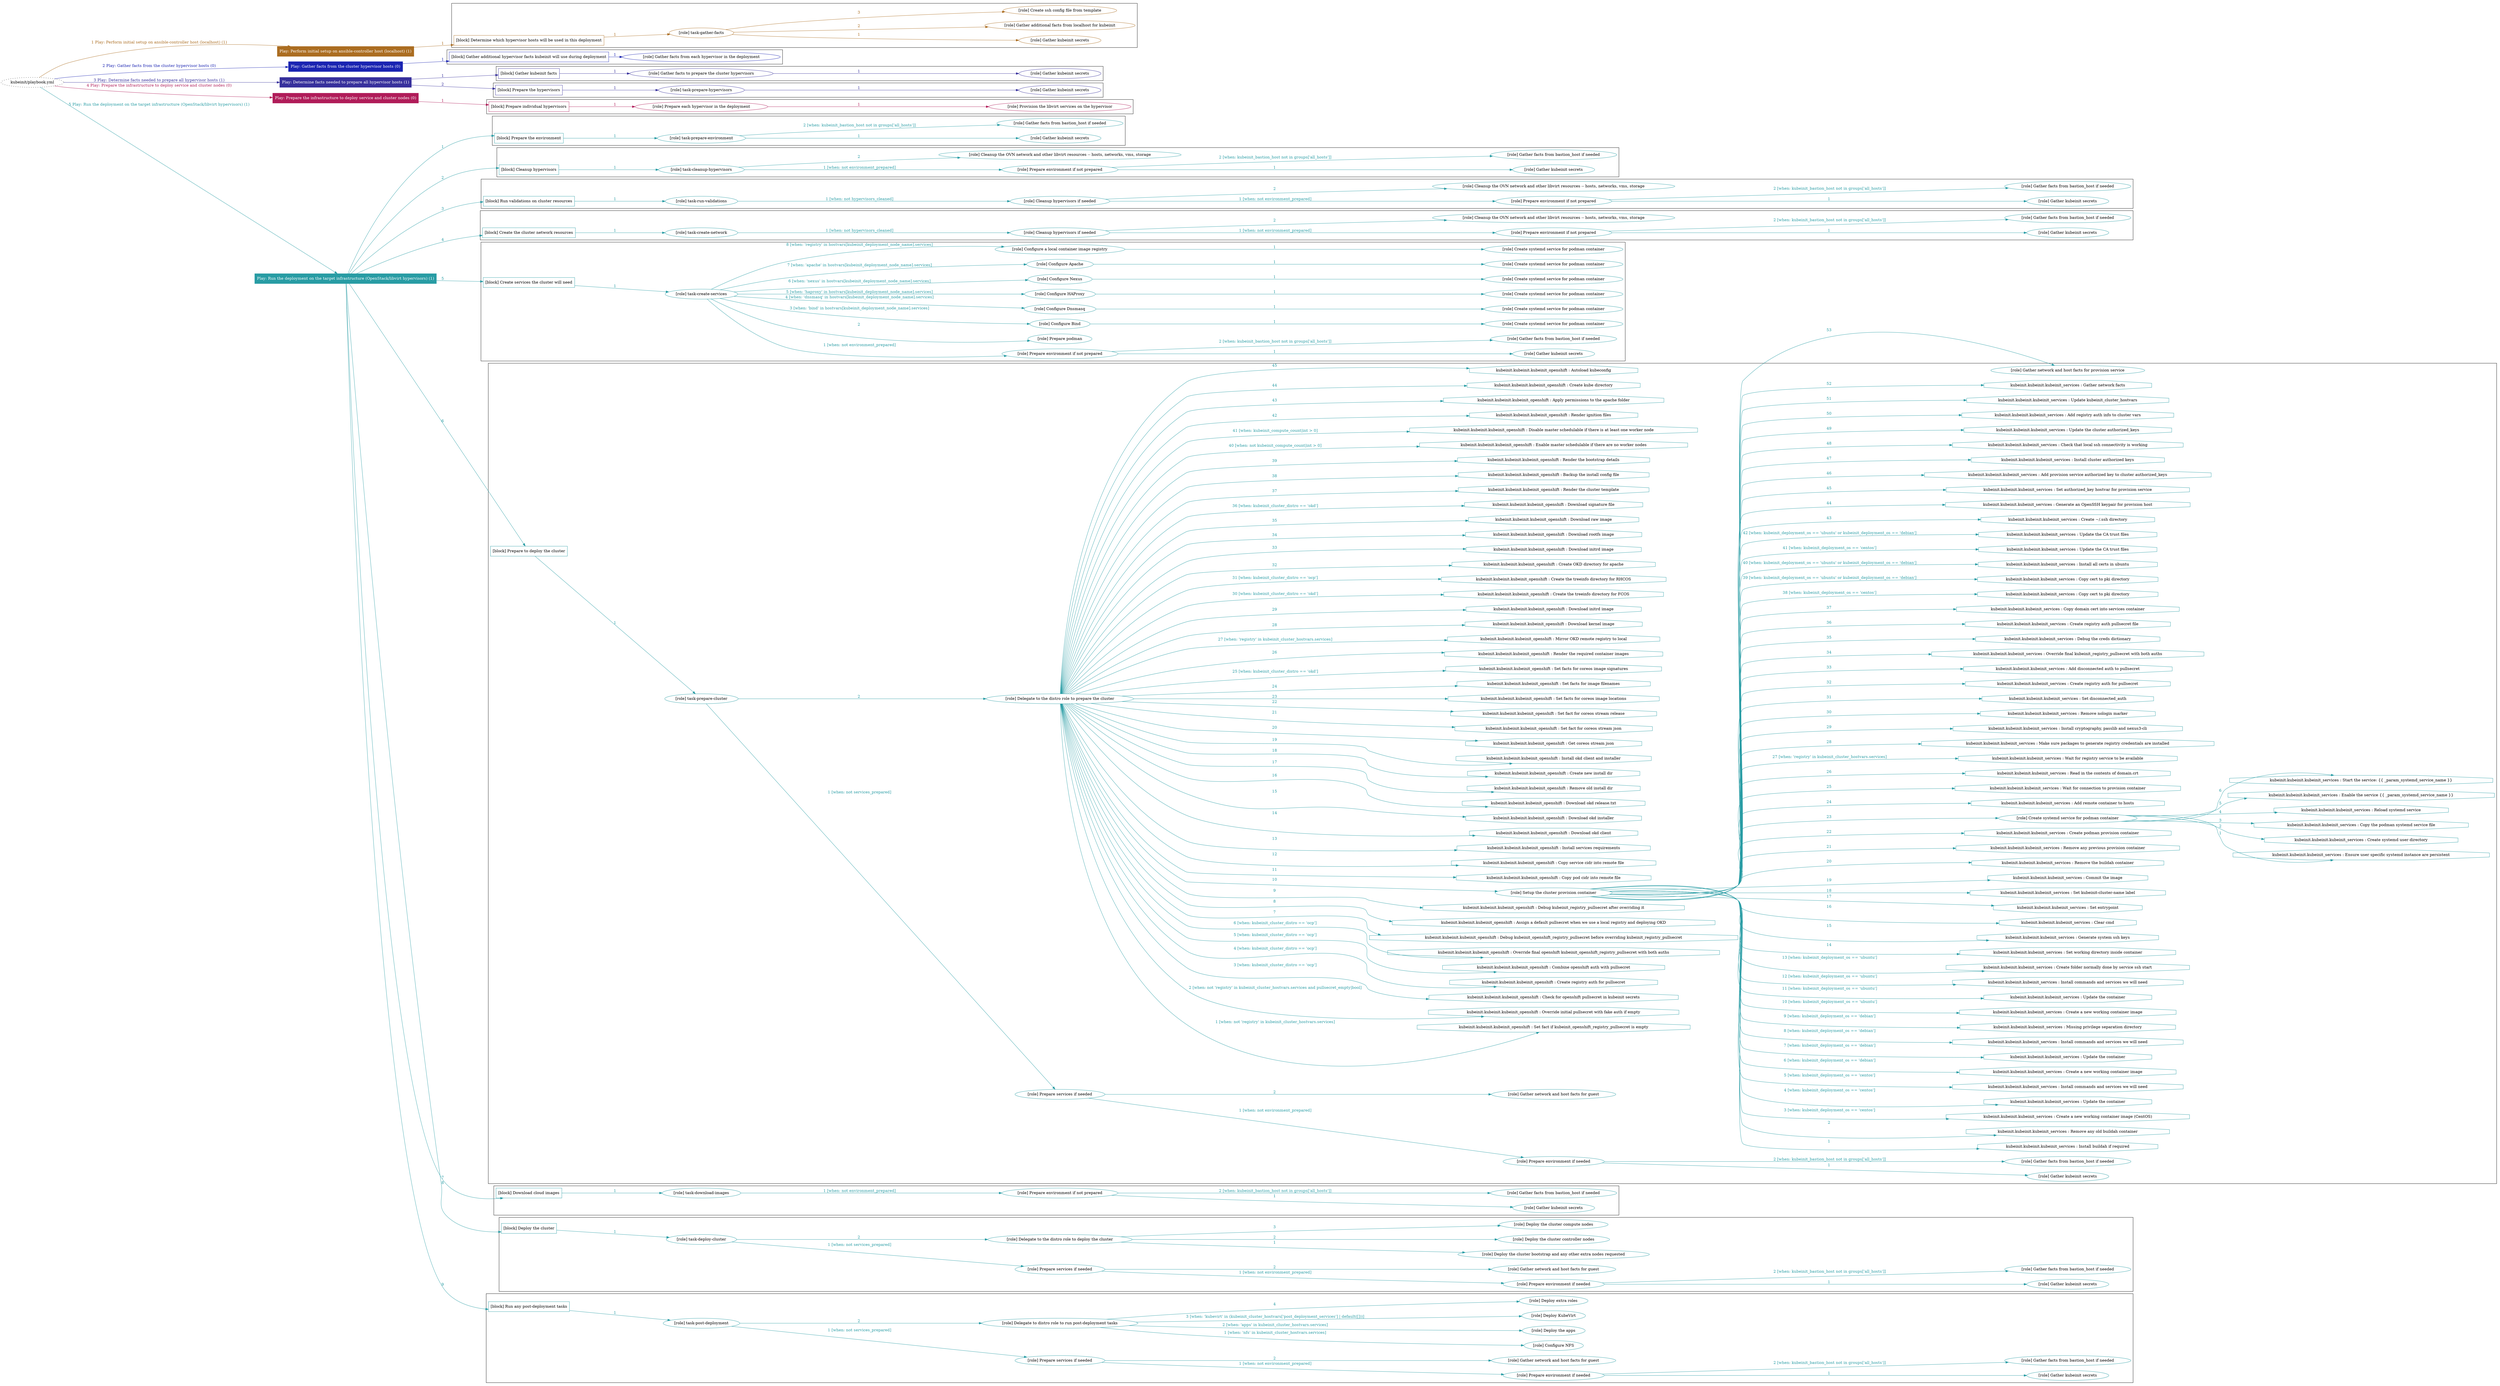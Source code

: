 digraph {
	graph [concentrate=true ordering=in rankdir=LR ratio=fill]
	edge [esep=5 sep=10]
	"kubeinit/playbook.yml" [URL="/home/runner/work/kubeinit/kubeinit/kubeinit/playbook.yml" id=playbook_7602e326 style=dotted]
	"kubeinit/playbook.yml" -> play_23fb045b [label="1 Play: Perform initial setup on ansible-controller host (localhost) (1)" color="#ab6d21" fontcolor="#ab6d21" id=edge_play_23fb045b labeltooltip="1 Play: Perform initial setup on ansible-controller host (localhost) (1)" tooltip="1 Play: Perform initial setup on ansible-controller host (localhost) (1)"]
	subgraph "Play: Perform initial setup on ansible-controller host (localhost) (1)" {
		play_23fb045b [label="Play: Perform initial setup on ansible-controller host (localhost) (1)" URL="/home/runner/work/kubeinit/kubeinit/kubeinit/playbook.yml" color="#ab6d21" fontcolor="#ffffff" id=play_23fb045b shape=box style=filled tooltip=localhost]
		play_23fb045b -> block_0498bc60 [label=1 color="#ab6d21" fontcolor="#ab6d21" id=edge_block_0498bc60 labeltooltip=1 tooltip=1]
		subgraph cluster_block_0498bc60 {
			block_0498bc60 [label="[block] Determine which hypervisor hosts will be used in this deployment" URL="/home/runner/work/kubeinit/kubeinit/kubeinit/playbook.yml" color="#ab6d21" id=block_0498bc60 labeltooltip="Determine which hypervisor hosts will be used in this deployment" shape=box tooltip="Determine which hypervisor hosts will be used in this deployment"]
			block_0498bc60 -> role_82676942 [label="1 " color="#ab6d21" fontcolor="#ab6d21" id=edge_role_82676942 labeltooltip="1 " tooltip="1 "]
			subgraph "task-gather-facts" {
				role_82676942 [label="[role] task-gather-facts" URL="/home/runner/work/kubeinit/kubeinit/kubeinit/playbook.yml" color="#ab6d21" id=role_82676942 tooltip="task-gather-facts"]
				role_82676942 -> role_455391d6 [label="1 " color="#ab6d21" fontcolor="#ab6d21" id=edge_role_455391d6 labeltooltip="1 " tooltip="1 "]
				subgraph "Gather kubeinit secrets" {
					role_455391d6 [label="[role] Gather kubeinit secrets" URL="/home/runner/.ansible/collections/ansible_collections/kubeinit/kubeinit/roles/kubeinit_prepare/tasks/build_hypervisors_group.yml" color="#ab6d21" id=role_455391d6 tooltip="Gather kubeinit secrets"]
				}
				role_82676942 -> role_a6d0e911 [label="2 " color="#ab6d21" fontcolor="#ab6d21" id=edge_role_a6d0e911 labeltooltip="2 " tooltip="2 "]
				subgraph "Gather additional facts from localhost for kubeinit" {
					role_a6d0e911 [label="[role] Gather additional facts from localhost for kubeinit" URL="/home/runner/.ansible/collections/ansible_collections/kubeinit/kubeinit/roles/kubeinit_prepare/tasks/build_hypervisors_group.yml" color="#ab6d21" id=role_a6d0e911 tooltip="Gather additional facts from localhost for kubeinit"]
				}
				role_82676942 -> role_7f9ceafc [label="3 " color="#ab6d21" fontcolor="#ab6d21" id=edge_role_7f9ceafc labeltooltip="3 " tooltip="3 "]
				subgraph "Create ssh config file from template" {
					role_7f9ceafc [label="[role] Create ssh config file from template" URL="/home/runner/.ansible/collections/ansible_collections/kubeinit/kubeinit/roles/kubeinit_prepare/tasks/build_hypervisors_group.yml" color="#ab6d21" id=role_7f9ceafc tooltip="Create ssh config file from template"]
				}
			}
		}
	}
	"kubeinit/playbook.yml" -> play_aff37cf9 [label="2 Play: Gather facts from the cluster hypervisor hosts (0)" color="#1a24b2" fontcolor="#1a24b2" id=edge_play_aff37cf9 labeltooltip="2 Play: Gather facts from the cluster hypervisor hosts (0)" tooltip="2 Play: Gather facts from the cluster hypervisor hosts (0)"]
	subgraph "Play: Gather facts from the cluster hypervisor hosts (0)" {
		play_aff37cf9 [label="Play: Gather facts from the cluster hypervisor hosts (0)" URL="/home/runner/work/kubeinit/kubeinit/kubeinit/playbook.yml" color="#1a24b2" fontcolor="#ffffff" id=play_aff37cf9 shape=box style=filled tooltip="Play: Gather facts from the cluster hypervisor hosts (0)"]
		play_aff37cf9 -> block_cae87c04 [label=1 color="#1a24b2" fontcolor="#1a24b2" id=edge_block_cae87c04 labeltooltip=1 tooltip=1]
		subgraph cluster_block_cae87c04 {
			block_cae87c04 [label="[block] Gather additional hypervisor facts kubeinit will use during deployment" URL="/home/runner/work/kubeinit/kubeinit/kubeinit/playbook.yml" color="#1a24b2" id=block_cae87c04 labeltooltip="Gather additional hypervisor facts kubeinit will use during deployment" shape=box tooltip="Gather additional hypervisor facts kubeinit will use during deployment"]
			block_cae87c04 -> role_d0b9d2ad [label="1 " color="#1a24b2" fontcolor="#1a24b2" id=edge_role_d0b9d2ad labeltooltip="1 " tooltip="1 "]
			subgraph "Gather facts from each hypervisor in the deployment" {
				role_d0b9d2ad [label="[role] Gather facts from each hypervisor in the deployment" URL="/home/runner/work/kubeinit/kubeinit/kubeinit/playbook.yml" color="#1a24b2" id=role_d0b9d2ad tooltip="Gather facts from each hypervisor in the deployment"]
			}
		}
	}
	"kubeinit/playbook.yml" -> play_6136b717 [label="3 Play: Determine facts needed to prepare all hypervisor hosts (1)" color="#37309c" fontcolor="#37309c" id=edge_play_6136b717 labeltooltip="3 Play: Determine facts needed to prepare all hypervisor hosts (1)" tooltip="3 Play: Determine facts needed to prepare all hypervisor hosts (1)"]
	subgraph "Play: Determine facts needed to prepare all hypervisor hosts (1)" {
		play_6136b717 [label="Play: Determine facts needed to prepare all hypervisor hosts (1)" URL="/home/runner/work/kubeinit/kubeinit/kubeinit/playbook.yml" color="#37309c" fontcolor="#ffffff" id=play_6136b717 shape=box style=filled tooltip=localhost]
		play_6136b717 -> block_d1c4d346 [label=1 color="#37309c" fontcolor="#37309c" id=edge_block_d1c4d346 labeltooltip=1 tooltip=1]
		subgraph cluster_block_d1c4d346 {
			block_d1c4d346 [label="[block] Gather kubeinit facts" URL="/home/runner/work/kubeinit/kubeinit/kubeinit/playbook.yml" color="#37309c" id=block_d1c4d346 labeltooltip="Gather kubeinit facts" shape=box tooltip="Gather kubeinit facts"]
			block_d1c4d346 -> role_8abcf656 [label="1 " color="#37309c" fontcolor="#37309c" id=edge_role_8abcf656 labeltooltip="1 " tooltip="1 "]
			subgraph "Gather facts to prepare the cluster hypervisors" {
				role_8abcf656 [label="[role] Gather facts to prepare the cluster hypervisors" URL="/home/runner/work/kubeinit/kubeinit/kubeinit/playbook.yml" color="#37309c" id=role_8abcf656 tooltip="Gather facts to prepare the cluster hypervisors"]
				role_8abcf656 -> role_76aeb41e [label="1 " color="#37309c" fontcolor="#37309c" id=edge_role_76aeb41e labeltooltip="1 " tooltip="1 "]
				subgraph "Gather kubeinit secrets" {
					role_76aeb41e [label="[role] Gather kubeinit secrets" URL="/home/runner/.ansible/collections/ansible_collections/kubeinit/kubeinit/roles/kubeinit_prepare/tasks/gather_kubeinit_facts.yml" color="#37309c" id=role_76aeb41e tooltip="Gather kubeinit secrets"]
				}
			}
		}
		play_6136b717 -> block_73a31989 [label=2 color="#37309c" fontcolor="#37309c" id=edge_block_73a31989 labeltooltip=2 tooltip=2]
		subgraph cluster_block_73a31989 {
			block_73a31989 [label="[block] Prepare the hypervisors" URL="/home/runner/work/kubeinit/kubeinit/kubeinit/playbook.yml" color="#37309c" id=block_73a31989 labeltooltip="Prepare the hypervisors" shape=box tooltip="Prepare the hypervisors"]
			block_73a31989 -> role_cab2267d [label="1 " color="#37309c" fontcolor="#37309c" id=edge_role_cab2267d labeltooltip="1 " tooltip="1 "]
			subgraph "task-prepare-hypervisors" {
				role_cab2267d [label="[role] task-prepare-hypervisors" URL="/home/runner/work/kubeinit/kubeinit/kubeinit/playbook.yml" color="#37309c" id=role_cab2267d tooltip="task-prepare-hypervisors"]
				role_cab2267d -> role_33a2db12 [label="1 " color="#37309c" fontcolor="#37309c" id=edge_role_33a2db12 labeltooltip="1 " tooltip="1 "]
				subgraph "Gather kubeinit secrets" {
					role_33a2db12 [label="[role] Gather kubeinit secrets" URL="/home/runner/.ansible/collections/ansible_collections/kubeinit/kubeinit/roles/kubeinit_prepare/tasks/gather_kubeinit_facts.yml" color="#37309c" id=role_33a2db12 tooltip="Gather kubeinit secrets"]
				}
			}
		}
	}
	"kubeinit/playbook.yml" -> play_07712b8a [label="4 Play: Prepare the infrastructure to deploy service and cluster nodes (0)" color="#b01c59" fontcolor="#b01c59" id=edge_play_07712b8a labeltooltip="4 Play: Prepare the infrastructure to deploy service and cluster nodes (0)" tooltip="4 Play: Prepare the infrastructure to deploy service and cluster nodes (0)"]
	subgraph "Play: Prepare the infrastructure to deploy service and cluster nodes (0)" {
		play_07712b8a [label="Play: Prepare the infrastructure to deploy service and cluster nodes (0)" URL="/home/runner/work/kubeinit/kubeinit/kubeinit/playbook.yml" color="#b01c59" fontcolor="#ffffff" id=play_07712b8a shape=box style=filled tooltip="Play: Prepare the infrastructure to deploy service and cluster nodes (0)"]
		play_07712b8a -> block_d6bae682 [label=1 color="#b01c59" fontcolor="#b01c59" id=edge_block_d6bae682 labeltooltip=1 tooltip=1]
		subgraph cluster_block_d6bae682 {
			block_d6bae682 [label="[block] Prepare individual hypervisors" URL="/home/runner/work/kubeinit/kubeinit/kubeinit/playbook.yml" color="#b01c59" id=block_d6bae682 labeltooltip="Prepare individual hypervisors" shape=box tooltip="Prepare individual hypervisors"]
			block_d6bae682 -> role_0b7b0197 [label="1 " color="#b01c59" fontcolor="#b01c59" id=edge_role_0b7b0197 labeltooltip="1 " tooltip="1 "]
			subgraph "Prepare each hypervisor in the deployment" {
				role_0b7b0197 [label="[role] Prepare each hypervisor in the deployment" URL="/home/runner/work/kubeinit/kubeinit/kubeinit/playbook.yml" color="#b01c59" id=role_0b7b0197 tooltip="Prepare each hypervisor in the deployment"]
				role_0b7b0197 -> role_07a757f2 [label="1 " color="#b01c59" fontcolor="#b01c59" id=edge_role_07a757f2 labeltooltip="1 " tooltip="1 "]
				subgraph "Provision the libvirt services on the hypervisor" {
					role_07a757f2 [label="[role] Provision the libvirt services on the hypervisor" URL="/home/runner/.ansible/collections/ansible_collections/kubeinit/kubeinit/roles/kubeinit_prepare/tasks/prepare_hypervisor.yml" color="#b01c59" id=role_07a757f2 tooltip="Provision the libvirt services on the hypervisor"]
				}
			}
		}
	}
	"kubeinit/playbook.yml" -> play_b4722a7f [label="5 Play: Run the deployment on the target infrastructure (OpenStack/libvirt hypervisors) (1)" color="#289ca4" fontcolor="#289ca4" id=edge_play_b4722a7f labeltooltip="5 Play: Run the deployment on the target infrastructure (OpenStack/libvirt hypervisors) (1)" tooltip="5 Play: Run the deployment on the target infrastructure (OpenStack/libvirt hypervisors) (1)"]
	subgraph "Play: Run the deployment on the target infrastructure (OpenStack/libvirt hypervisors) (1)" {
		play_b4722a7f [label="Play: Run the deployment on the target infrastructure (OpenStack/libvirt hypervisors) (1)" URL="/home/runner/work/kubeinit/kubeinit/kubeinit/playbook.yml" color="#289ca4" fontcolor="#ffffff" id=play_b4722a7f shape=box style=filled tooltip=localhost]
		play_b4722a7f -> block_60bd38c5 [label=1 color="#289ca4" fontcolor="#289ca4" id=edge_block_60bd38c5 labeltooltip=1 tooltip=1]
		subgraph cluster_block_60bd38c5 {
			block_60bd38c5 [label="[block] Prepare the environment" URL="/home/runner/work/kubeinit/kubeinit/kubeinit/playbook.yml" color="#289ca4" id=block_60bd38c5 labeltooltip="Prepare the environment" shape=box tooltip="Prepare the environment"]
			block_60bd38c5 -> role_4dd7d0ec [label="1 " color="#289ca4" fontcolor="#289ca4" id=edge_role_4dd7d0ec labeltooltip="1 " tooltip="1 "]
			subgraph "task-prepare-environment" {
				role_4dd7d0ec [label="[role] task-prepare-environment" URL="/home/runner/work/kubeinit/kubeinit/kubeinit/playbook.yml" color="#289ca4" id=role_4dd7d0ec tooltip="task-prepare-environment"]
				role_4dd7d0ec -> role_eebff626 [label="1 " color="#289ca4" fontcolor="#289ca4" id=edge_role_eebff626 labeltooltip="1 " tooltip="1 "]
				subgraph "Gather kubeinit secrets" {
					role_eebff626 [label="[role] Gather kubeinit secrets" URL="/home/runner/.ansible/collections/ansible_collections/kubeinit/kubeinit/roles/kubeinit_prepare/tasks/gather_kubeinit_facts.yml" color="#289ca4" id=role_eebff626 tooltip="Gather kubeinit secrets"]
				}
				role_4dd7d0ec -> role_e252e624 [label="2 [when: kubeinit_bastion_host not in groups['all_hosts']]" color="#289ca4" fontcolor="#289ca4" id=edge_role_e252e624 labeltooltip="2 [when: kubeinit_bastion_host not in groups['all_hosts']]" tooltip="2 [when: kubeinit_bastion_host not in groups['all_hosts']]"]
				subgraph "Gather facts from bastion_host if needed" {
					role_e252e624 [label="[role] Gather facts from bastion_host if needed" URL="/home/runner/.ansible/collections/ansible_collections/kubeinit/kubeinit/roles/kubeinit_prepare/tasks/main.yml" color="#289ca4" id=role_e252e624 tooltip="Gather facts from bastion_host if needed"]
				}
			}
		}
		play_b4722a7f -> block_7d172b5c [label=2 color="#289ca4" fontcolor="#289ca4" id=edge_block_7d172b5c labeltooltip=2 tooltip=2]
		subgraph cluster_block_7d172b5c {
			block_7d172b5c [label="[block] Cleanup hypervisors" URL="/home/runner/work/kubeinit/kubeinit/kubeinit/playbook.yml" color="#289ca4" id=block_7d172b5c labeltooltip="Cleanup hypervisors" shape=box tooltip="Cleanup hypervisors"]
			block_7d172b5c -> role_23c5a6f4 [label="1 " color="#289ca4" fontcolor="#289ca4" id=edge_role_23c5a6f4 labeltooltip="1 " tooltip="1 "]
			subgraph "task-cleanup-hypervisors" {
				role_23c5a6f4 [label="[role] task-cleanup-hypervisors" URL="/home/runner/work/kubeinit/kubeinit/kubeinit/playbook.yml" color="#289ca4" id=role_23c5a6f4 tooltip="task-cleanup-hypervisors"]
				role_23c5a6f4 -> role_a6ed6d95 [label="1 [when: not environment_prepared]" color="#289ca4" fontcolor="#289ca4" id=edge_role_a6ed6d95 labeltooltip="1 [when: not environment_prepared]" tooltip="1 [when: not environment_prepared]"]
				subgraph "Prepare environment if not prepared" {
					role_a6ed6d95 [label="[role] Prepare environment if not prepared" URL="/home/runner/.ansible/collections/ansible_collections/kubeinit/kubeinit/roles/kubeinit_libvirt/tasks/cleanup_hypervisors.yml" color="#289ca4" id=role_a6ed6d95 tooltip="Prepare environment if not prepared"]
					role_a6ed6d95 -> role_2d9e20e6 [label="1 " color="#289ca4" fontcolor="#289ca4" id=edge_role_2d9e20e6 labeltooltip="1 " tooltip="1 "]
					subgraph "Gather kubeinit secrets" {
						role_2d9e20e6 [label="[role] Gather kubeinit secrets" URL="/home/runner/.ansible/collections/ansible_collections/kubeinit/kubeinit/roles/kubeinit_prepare/tasks/gather_kubeinit_facts.yml" color="#289ca4" id=role_2d9e20e6 tooltip="Gather kubeinit secrets"]
					}
					role_a6ed6d95 -> role_32a142fd [label="2 [when: kubeinit_bastion_host not in groups['all_hosts']]" color="#289ca4" fontcolor="#289ca4" id=edge_role_32a142fd labeltooltip="2 [when: kubeinit_bastion_host not in groups['all_hosts']]" tooltip="2 [when: kubeinit_bastion_host not in groups['all_hosts']]"]
					subgraph "Gather facts from bastion_host if needed" {
						role_32a142fd [label="[role] Gather facts from bastion_host if needed" URL="/home/runner/.ansible/collections/ansible_collections/kubeinit/kubeinit/roles/kubeinit_prepare/tasks/main.yml" color="#289ca4" id=role_32a142fd tooltip="Gather facts from bastion_host if needed"]
					}
				}
				role_23c5a6f4 -> role_8be894eb [label="2 " color="#289ca4" fontcolor="#289ca4" id=edge_role_8be894eb labeltooltip="2 " tooltip="2 "]
				subgraph "Cleanup the OVN network and other libvirt resources -- hosts, networks, vms, storage" {
					role_8be894eb [label="[role] Cleanup the OVN network and other libvirt resources -- hosts, networks, vms, storage" URL="/home/runner/.ansible/collections/ansible_collections/kubeinit/kubeinit/roles/kubeinit_libvirt/tasks/cleanup_hypervisors.yml" color="#289ca4" id=role_8be894eb tooltip="Cleanup the OVN network and other libvirt resources -- hosts, networks, vms, storage"]
				}
			}
		}
		play_b4722a7f -> block_5aef39bb [label=3 color="#289ca4" fontcolor="#289ca4" id=edge_block_5aef39bb labeltooltip=3 tooltip=3]
		subgraph cluster_block_5aef39bb {
			block_5aef39bb [label="[block] Run validations on cluster resources" URL="/home/runner/work/kubeinit/kubeinit/kubeinit/playbook.yml" color="#289ca4" id=block_5aef39bb labeltooltip="Run validations on cluster resources" shape=box tooltip="Run validations on cluster resources"]
			block_5aef39bb -> role_da7d2ee5 [label="1 " color="#289ca4" fontcolor="#289ca4" id=edge_role_da7d2ee5 labeltooltip="1 " tooltip="1 "]
			subgraph "task-run-validations" {
				role_da7d2ee5 [label="[role] task-run-validations" URL="/home/runner/work/kubeinit/kubeinit/kubeinit/playbook.yml" color="#289ca4" id=role_da7d2ee5 tooltip="task-run-validations"]
				role_da7d2ee5 -> role_6ece3a58 [label="1 [when: not hypervisors_cleaned]" color="#289ca4" fontcolor="#289ca4" id=edge_role_6ece3a58 labeltooltip="1 [when: not hypervisors_cleaned]" tooltip="1 [when: not hypervisors_cleaned]"]
				subgraph "Cleanup hypervisors if needed" {
					role_6ece3a58 [label="[role] Cleanup hypervisors if needed" URL="/home/runner/.ansible/collections/ansible_collections/kubeinit/kubeinit/roles/kubeinit_validations/tasks/main.yml" color="#289ca4" id=role_6ece3a58 tooltip="Cleanup hypervisors if needed"]
					role_6ece3a58 -> role_57fca4e6 [label="1 [when: not environment_prepared]" color="#289ca4" fontcolor="#289ca4" id=edge_role_57fca4e6 labeltooltip="1 [when: not environment_prepared]" tooltip="1 [when: not environment_prepared]"]
					subgraph "Prepare environment if not prepared" {
						role_57fca4e6 [label="[role] Prepare environment if not prepared" URL="/home/runner/.ansible/collections/ansible_collections/kubeinit/kubeinit/roles/kubeinit_libvirt/tasks/cleanup_hypervisors.yml" color="#289ca4" id=role_57fca4e6 tooltip="Prepare environment if not prepared"]
						role_57fca4e6 -> role_102d9e5b [label="1 " color="#289ca4" fontcolor="#289ca4" id=edge_role_102d9e5b labeltooltip="1 " tooltip="1 "]
						subgraph "Gather kubeinit secrets" {
							role_102d9e5b [label="[role] Gather kubeinit secrets" URL="/home/runner/.ansible/collections/ansible_collections/kubeinit/kubeinit/roles/kubeinit_prepare/tasks/gather_kubeinit_facts.yml" color="#289ca4" id=role_102d9e5b tooltip="Gather kubeinit secrets"]
						}
						role_57fca4e6 -> role_1c4e60bc [label="2 [when: kubeinit_bastion_host not in groups['all_hosts']]" color="#289ca4" fontcolor="#289ca4" id=edge_role_1c4e60bc labeltooltip="2 [when: kubeinit_bastion_host not in groups['all_hosts']]" tooltip="2 [when: kubeinit_bastion_host not in groups['all_hosts']]"]
						subgraph "Gather facts from bastion_host if needed" {
							role_1c4e60bc [label="[role] Gather facts from bastion_host if needed" URL="/home/runner/.ansible/collections/ansible_collections/kubeinit/kubeinit/roles/kubeinit_prepare/tasks/main.yml" color="#289ca4" id=role_1c4e60bc tooltip="Gather facts from bastion_host if needed"]
						}
					}
					role_6ece3a58 -> role_92cd9e56 [label="2 " color="#289ca4" fontcolor="#289ca4" id=edge_role_92cd9e56 labeltooltip="2 " tooltip="2 "]
					subgraph "Cleanup the OVN network and other libvirt resources -- hosts, networks, vms, storage" {
						role_92cd9e56 [label="[role] Cleanup the OVN network and other libvirt resources -- hosts, networks, vms, storage" URL="/home/runner/.ansible/collections/ansible_collections/kubeinit/kubeinit/roles/kubeinit_libvirt/tasks/cleanup_hypervisors.yml" color="#289ca4" id=role_92cd9e56 tooltip="Cleanup the OVN network and other libvirt resources -- hosts, networks, vms, storage"]
					}
				}
			}
		}
		play_b4722a7f -> block_a2a12582 [label=4 color="#289ca4" fontcolor="#289ca4" id=edge_block_a2a12582 labeltooltip=4 tooltip=4]
		subgraph cluster_block_a2a12582 {
			block_a2a12582 [label="[block] Create the cluster network resources" URL="/home/runner/work/kubeinit/kubeinit/kubeinit/playbook.yml" color="#289ca4" id=block_a2a12582 labeltooltip="Create the cluster network resources" shape=box tooltip="Create the cluster network resources"]
			block_a2a12582 -> role_2abaf4f5 [label="1 " color="#289ca4" fontcolor="#289ca4" id=edge_role_2abaf4f5 labeltooltip="1 " tooltip="1 "]
			subgraph "task-create-network" {
				role_2abaf4f5 [label="[role] task-create-network" URL="/home/runner/work/kubeinit/kubeinit/kubeinit/playbook.yml" color="#289ca4" id=role_2abaf4f5 tooltip="task-create-network"]
				role_2abaf4f5 -> role_c5043d57 [label="1 [when: not hypervisors_cleaned]" color="#289ca4" fontcolor="#289ca4" id=edge_role_c5043d57 labeltooltip="1 [when: not hypervisors_cleaned]" tooltip="1 [when: not hypervisors_cleaned]"]
				subgraph "Cleanup hypervisors if needed" {
					role_c5043d57 [label="[role] Cleanup hypervisors if needed" URL="/home/runner/.ansible/collections/ansible_collections/kubeinit/kubeinit/roles/kubeinit_libvirt/tasks/create_network.yml" color="#289ca4" id=role_c5043d57 tooltip="Cleanup hypervisors if needed"]
					role_c5043d57 -> role_1dab1664 [label="1 [when: not environment_prepared]" color="#289ca4" fontcolor="#289ca4" id=edge_role_1dab1664 labeltooltip="1 [when: not environment_prepared]" tooltip="1 [when: not environment_prepared]"]
					subgraph "Prepare environment if not prepared" {
						role_1dab1664 [label="[role] Prepare environment if not prepared" URL="/home/runner/.ansible/collections/ansible_collections/kubeinit/kubeinit/roles/kubeinit_libvirt/tasks/cleanup_hypervisors.yml" color="#289ca4" id=role_1dab1664 tooltip="Prepare environment if not prepared"]
						role_1dab1664 -> role_ddc840da [label="1 " color="#289ca4" fontcolor="#289ca4" id=edge_role_ddc840da labeltooltip="1 " tooltip="1 "]
						subgraph "Gather kubeinit secrets" {
							role_ddc840da [label="[role] Gather kubeinit secrets" URL="/home/runner/.ansible/collections/ansible_collections/kubeinit/kubeinit/roles/kubeinit_prepare/tasks/gather_kubeinit_facts.yml" color="#289ca4" id=role_ddc840da tooltip="Gather kubeinit secrets"]
						}
						role_1dab1664 -> role_5e49f6b8 [label="2 [when: kubeinit_bastion_host not in groups['all_hosts']]" color="#289ca4" fontcolor="#289ca4" id=edge_role_5e49f6b8 labeltooltip="2 [when: kubeinit_bastion_host not in groups['all_hosts']]" tooltip="2 [when: kubeinit_bastion_host not in groups['all_hosts']]"]
						subgraph "Gather facts from bastion_host if needed" {
							role_5e49f6b8 [label="[role] Gather facts from bastion_host if needed" URL="/home/runner/.ansible/collections/ansible_collections/kubeinit/kubeinit/roles/kubeinit_prepare/tasks/main.yml" color="#289ca4" id=role_5e49f6b8 tooltip="Gather facts from bastion_host if needed"]
						}
					}
					role_c5043d57 -> role_1904bd75 [label="2 " color="#289ca4" fontcolor="#289ca4" id=edge_role_1904bd75 labeltooltip="2 " tooltip="2 "]
					subgraph "Cleanup the OVN network and other libvirt resources -- hosts, networks, vms, storage" {
						role_1904bd75 [label="[role] Cleanup the OVN network and other libvirt resources -- hosts, networks, vms, storage" URL="/home/runner/.ansible/collections/ansible_collections/kubeinit/kubeinit/roles/kubeinit_libvirt/tasks/cleanup_hypervisors.yml" color="#289ca4" id=role_1904bd75 tooltip="Cleanup the OVN network and other libvirt resources -- hosts, networks, vms, storage"]
					}
				}
			}
		}
		play_b4722a7f -> block_c58422dd [label=5 color="#289ca4" fontcolor="#289ca4" id=edge_block_c58422dd labeltooltip=5 tooltip=5]
		subgraph cluster_block_c58422dd {
			block_c58422dd [label="[block] Create services the cluster will need" URL="/home/runner/work/kubeinit/kubeinit/kubeinit/playbook.yml" color="#289ca4" id=block_c58422dd labeltooltip="Create services the cluster will need" shape=box tooltip="Create services the cluster will need"]
			block_c58422dd -> role_4f213fd1 [label="1 " color="#289ca4" fontcolor="#289ca4" id=edge_role_4f213fd1 labeltooltip="1 " tooltip="1 "]
			subgraph "task-create-services" {
				role_4f213fd1 [label="[role] task-create-services" URL="/home/runner/work/kubeinit/kubeinit/kubeinit/playbook.yml" color="#289ca4" id=role_4f213fd1 tooltip="task-create-services"]
				role_4f213fd1 -> role_8a6f4c7e [label="1 [when: not environment_prepared]" color="#289ca4" fontcolor="#289ca4" id=edge_role_8a6f4c7e labeltooltip="1 [when: not environment_prepared]" tooltip="1 [when: not environment_prepared]"]
				subgraph "Prepare environment if not prepared" {
					role_8a6f4c7e [label="[role] Prepare environment if not prepared" URL="/home/runner/.ansible/collections/ansible_collections/kubeinit/kubeinit/roles/kubeinit_services/tasks/main.yml" color="#289ca4" id=role_8a6f4c7e tooltip="Prepare environment if not prepared"]
					role_8a6f4c7e -> role_54f3cce0 [label="1 " color="#289ca4" fontcolor="#289ca4" id=edge_role_54f3cce0 labeltooltip="1 " tooltip="1 "]
					subgraph "Gather kubeinit secrets" {
						role_54f3cce0 [label="[role] Gather kubeinit secrets" URL="/home/runner/.ansible/collections/ansible_collections/kubeinit/kubeinit/roles/kubeinit_prepare/tasks/gather_kubeinit_facts.yml" color="#289ca4" id=role_54f3cce0 tooltip="Gather kubeinit secrets"]
					}
					role_8a6f4c7e -> role_3520aab0 [label="2 [when: kubeinit_bastion_host not in groups['all_hosts']]" color="#289ca4" fontcolor="#289ca4" id=edge_role_3520aab0 labeltooltip="2 [when: kubeinit_bastion_host not in groups['all_hosts']]" tooltip="2 [when: kubeinit_bastion_host not in groups['all_hosts']]"]
					subgraph "Gather facts from bastion_host if needed" {
						role_3520aab0 [label="[role] Gather facts from bastion_host if needed" URL="/home/runner/.ansible/collections/ansible_collections/kubeinit/kubeinit/roles/kubeinit_prepare/tasks/main.yml" color="#289ca4" id=role_3520aab0 tooltip="Gather facts from bastion_host if needed"]
					}
				}
				role_4f213fd1 -> role_505b1739 [label="2 " color="#289ca4" fontcolor="#289ca4" id=edge_role_505b1739 labeltooltip="2 " tooltip="2 "]
				subgraph "Prepare podman" {
					role_505b1739 [label="[role] Prepare podman" URL="/home/runner/.ansible/collections/ansible_collections/kubeinit/kubeinit/roles/kubeinit_services/tasks/00_create_service_pod.yml" color="#289ca4" id=role_505b1739 tooltip="Prepare podman"]
				}
				role_4f213fd1 -> role_37ce18c5 [label="3 [when: 'bind' in hostvars[kubeinit_deployment_node_name].services]" color="#289ca4" fontcolor="#289ca4" id=edge_role_37ce18c5 labeltooltip="3 [when: 'bind' in hostvars[kubeinit_deployment_node_name].services]" tooltip="3 [when: 'bind' in hostvars[kubeinit_deployment_node_name].services]"]
				subgraph "Configure Bind" {
					role_37ce18c5 [label="[role] Configure Bind" URL="/home/runner/.ansible/collections/ansible_collections/kubeinit/kubeinit/roles/kubeinit_services/tasks/start_services_containers.yml" color="#289ca4" id=role_37ce18c5 tooltip="Configure Bind"]
					role_37ce18c5 -> role_fe6da5cf [label="1 " color="#289ca4" fontcolor="#289ca4" id=edge_role_fe6da5cf labeltooltip="1 " tooltip="1 "]
					subgraph "Create systemd service for podman container" {
						role_fe6da5cf [label="[role] Create systemd service for podman container" URL="/home/runner/.ansible/collections/ansible_collections/kubeinit/kubeinit/roles/kubeinit_bind/tasks/main.yml" color="#289ca4" id=role_fe6da5cf tooltip="Create systemd service for podman container"]
					}
				}
				role_4f213fd1 -> role_d334311f [label="4 [when: 'dnsmasq' in hostvars[kubeinit_deployment_node_name].services]" color="#289ca4" fontcolor="#289ca4" id=edge_role_d334311f labeltooltip="4 [when: 'dnsmasq' in hostvars[kubeinit_deployment_node_name].services]" tooltip="4 [when: 'dnsmasq' in hostvars[kubeinit_deployment_node_name].services]"]
				subgraph "Configure Dnsmasq" {
					role_d334311f [label="[role] Configure Dnsmasq" URL="/home/runner/.ansible/collections/ansible_collections/kubeinit/kubeinit/roles/kubeinit_services/tasks/start_services_containers.yml" color="#289ca4" id=role_d334311f tooltip="Configure Dnsmasq"]
					role_d334311f -> role_3aecbe8d [label="1 " color="#289ca4" fontcolor="#289ca4" id=edge_role_3aecbe8d labeltooltip="1 " tooltip="1 "]
					subgraph "Create systemd service for podman container" {
						role_3aecbe8d [label="[role] Create systemd service for podman container" URL="/home/runner/.ansible/collections/ansible_collections/kubeinit/kubeinit/roles/kubeinit_dnsmasq/tasks/main.yml" color="#289ca4" id=role_3aecbe8d tooltip="Create systemd service for podman container"]
					}
				}
				role_4f213fd1 -> role_fedf7dde [label="5 [when: 'haproxy' in hostvars[kubeinit_deployment_node_name].services]" color="#289ca4" fontcolor="#289ca4" id=edge_role_fedf7dde labeltooltip="5 [when: 'haproxy' in hostvars[kubeinit_deployment_node_name].services]" tooltip="5 [when: 'haproxy' in hostvars[kubeinit_deployment_node_name].services]"]
				subgraph "Configure HAProxy" {
					role_fedf7dde [label="[role] Configure HAProxy" URL="/home/runner/.ansible/collections/ansible_collections/kubeinit/kubeinit/roles/kubeinit_services/tasks/start_services_containers.yml" color="#289ca4" id=role_fedf7dde tooltip="Configure HAProxy"]
					role_fedf7dde -> role_0018481f [label="1 " color="#289ca4" fontcolor="#289ca4" id=edge_role_0018481f labeltooltip="1 " tooltip="1 "]
					subgraph "Create systemd service for podman container" {
						role_0018481f [label="[role] Create systemd service for podman container" URL="/home/runner/.ansible/collections/ansible_collections/kubeinit/kubeinit/roles/kubeinit_haproxy/tasks/main.yml" color="#289ca4" id=role_0018481f tooltip="Create systemd service for podman container"]
					}
				}
				role_4f213fd1 -> role_0c8366b8 [label="6 [when: 'nexus' in hostvars[kubeinit_deployment_node_name].services]" color="#289ca4" fontcolor="#289ca4" id=edge_role_0c8366b8 labeltooltip="6 [when: 'nexus' in hostvars[kubeinit_deployment_node_name].services]" tooltip="6 [when: 'nexus' in hostvars[kubeinit_deployment_node_name].services]"]
				subgraph "Configure Nexus" {
					role_0c8366b8 [label="[role] Configure Nexus" URL="/home/runner/.ansible/collections/ansible_collections/kubeinit/kubeinit/roles/kubeinit_services/tasks/start_services_containers.yml" color="#289ca4" id=role_0c8366b8 tooltip="Configure Nexus"]
					role_0c8366b8 -> role_71418fbd [label="1 " color="#289ca4" fontcolor="#289ca4" id=edge_role_71418fbd labeltooltip="1 " tooltip="1 "]
					subgraph "Create systemd service for podman container" {
						role_71418fbd [label="[role] Create systemd service for podman container" URL="/home/runner/.ansible/collections/ansible_collections/kubeinit/kubeinit/roles/kubeinit_nexus/tasks/main.yml" color="#289ca4" id=role_71418fbd tooltip="Create systemd service for podman container"]
					}
				}
				role_4f213fd1 -> role_58e62c19 [label="7 [when: 'apache' in hostvars[kubeinit_deployment_node_name].services]" color="#289ca4" fontcolor="#289ca4" id=edge_role_58e62c19 labeltooltip="7 [when: 'apache' in hostvars[kubeinit_deployment_node_name].services]" tooltip="7 [when: 'apache' in hostvars[kubeinit_deployment_node_name].services]"]
				subgraph "Configure Apache" {
					role_58e62c19 [label="[role] Configure Apache" URL="/home/runner/.ansible/collections/ansible_collections/kubeinit/kubeinit/roles/kubeinit_services/tasks/start_services_containers.yml" color="#289ca4" id=role_58e62c19 tooltip="Configure Apache"]
					role_58e62c19 -> role_147b13e3 [label="1 " color="#289ca4" fontcolor="#289ca4" id=edge_role_147b13e3 labeltooltip="1 " tooltip="1 "]
					subgraph "Create systemd service for podman container" {
						role_147b13e3 [label="[role] Create systemd service for podman container" URL="/home/runner/.ansible/collections/ansible_collections/kubeinit/kubeinit/roles/kubeinit_apache/tasks/main.yml" color="#289ca4" id=role_147b13e3 tooltip="Create systemd service for podman container"]
					}
				}
				role_4f213fd1 -> role_45c847e6 [label="8 [when: 'registry' in hostvars[kubeinit_deployment_node_name].services]" color="#289ca4" fontcolor="#289ca4" id=edge_role_45c847e6 labeltooltip="8 [when: 'registry' in hostvars[kubeinit_deployment_node_name].services]" tooltip="8 [when: 'registry' in hostvars[kubeinit_deployment_node_name].services]"]
				subgraph "Configure a local container image registry" {
					role_45c847e6 [label="[role] Configure a local container image registry" URL="/home/runner/.ansible/collections/ansible_collections/kubeinit/kubeinit/roles/kubeinit_services/tasks/start_services_containers.yml" color="#289ca4" id=role_45c847e6 tooltip="Configure a local container image registry"]
					role_45c847e6 -> role_5407ac39 [label="1 " color="#289ca4" fontcolor="#289ca4" id=edge_role_5407ac39 labeltooltip="1 " tooltip="1 "]
					subgraph "Create systemd service for podman container" {
						role_5407ac39 [label="[role] Create systemd service for podman container" URL="/home/runner/.ansible/collections/ansible_collections/kubeinit/kubeinit/roles/kubeinit_registry/tasks/main.yml" color="#289ca4" id=role_5407ac39 tooltip="Create systemd service for podman container"]
					}
				}
			}
		}
		play_b4722a7f -> block_00ae87ec [label=6 color="#289ca4" fontcolor="#289ca4" id=edge_block_00ae87ec labeltooltip=6 tooltip=6]
		subgraph cluster_block_00ae87ec {
			block_00ae87ec [label="[block] Prepare to deploy the cluster" URL="/home/runner/work/kubeinit/kubeinit/kubeinit/playbook.yml" color="#289ca4" id=block_00ae87ec labeltooltip="Prepare to deploy the cluster" shape=box tooltip="Prepare to deploy the cluster"]
			block_00ae87ec -> role_993dd83a [label="1 " color="#289ca4" fontcolor="#289ca4" id=edge_role_993dd83a labeltooltip="1 " tooltip="1 "]
			subgraph "task-prepare-cluster" {
				role_993dd83a [label="[role] task-prepare-cluster" URL="/home/runner/work/kubeinit/kubeinit/kubeinit/playbook.yml" color="#289ca4" id=role_993dd83a tooltip="task-prepare-cluster"]
				role_993dd83a -> role_3138c557 [label="1 [when: not services_prepared]" color="#289ca4" fontcolor="#289ca4" id=edge_role_3138c557 labeltooltip="1 [when: not services_prepared]" tooltip="1 [when: not services_prepared]"]
				subgraph "Prepare services if needed" {
					role_3138c557 [label="[role] Prepare services if needed" URL="/home/runner/.ansible/collections/ansible_collections/kubeinit/kubeinit/roles/kubeinit_prepare/tasks/prepare_cluster.yml" color="#289ca4" id=role_3138c557 tooltip="Prepare services if needed"]
					role_3138c557 -> role_820f11bc [label="1 [when: not environment_prepared]" color="#289ca4" fontcolor="#289ca4" id=edge_role_820f11bc labeltooltip="1 [when: not environment_prepared]" tooltip="1 [when: not environment_prepared]"]
					subgraph "Prepare environment if needed" {
						role_820f11bc [label="[role] Prepare environment if needed" URL="/home/runner/.ansible/collections/ansible_collections/kubeinit/kubeinit/roles/kubeinit_services/tasks/prepare_services.yml" color="#289ca4" id=role_820f11bc tooltip="Prepare environment if needed"]
						role_820f11bc -> role_40221ae6 [label="1 " color="#289ca4" fontcolor="#289ca4" id=edge_role_40221ae6 labeltooltip="1 " tooltip="1 "]
						subgraph "Gather kubeinit secrets" {
							role_40221ae6 [label="[role] Gather kubeinit secrets" URL="/home/runner/.ansible/collections/ansible_collections/kubeinit/kubeinit/roles/kubeinit_prepare/tasks/gather_kubeinit_facts.yml" color="#289ca4" id=role_40221ae6 tooltip="Gather kubeinit secrets"]
						}
						role_820f11bc -> role_772f922e [label="2 [when: kubeinit_bastion_host not in groups['all_hosts']]" color="#289ca4" fontcolor="#289ca4" id=edge_role_772f922e labeltooltip="2 [when: kubeinit_bastion_host not in groups['all_hosts']]" tooltip="2 [when: kubeinit_bastion_host not in groups['all_hosts']]"]
						subgraph "Gather facts from bastion_host if needed" {
							role_772f922e [label="[role] Gather facts from bastion_host if needed" URL="/home/runner/.ansible/collections/ansible_collections/kubeinit/kubeinit/roles/kubeinit_prepare/tasks/main.yml" color="#289ca4" id=role_772f922e tooltip="Gather facts from bastion_host if needed"]
						}
					}
					role_3138c557 -> role_b71875a8 [label="2 " color="#289ca4" fontcolor="#289ca4" id=edge_role_b71875a8 labeltooltip="2 " tooltip="2 "]
					subgraph "Gather network and host facts for guest" {
						role_b71875a8 [label="[role] Gather network and host facts for guest" URL="/home/runner/.ansible/collections/ansible_collections/kubeinit/kubeinit/roles/kubeinit_services/tasks/prepare_services.yml" color="#289ca4" id=role_b71875a8 tooltip="Gather network and host facts for guest"]
					}
				}
				role_993dd83a -> role_1e331b25 [label="2 " color="#289ca4" fontcolor="#289ca4" id=edge_role_1e331b25 labeltooltip="2 " tooltip="2 "]
				subgraph "Delegate to the distro role to prepare the cluster" {
					role_1e331b25 [label="[role] Delegate to the distro role to prepare the cluster" URL="/home/runner/.ansible/collections/ansible_collections/kubeinit/kubeinit/roles/kubeinit_prepare/tasks/prepare_cluster.yml" color="#289ca4" id=role_1e331b25 tooltip="Delegate to the distro role to prepare the cluster"]
					task_44621e38 [label="kubeinit.kubeinit.kubeinit_openshift : Set fact if kubeinit_openshift_registry_pullsecret is empty" URL="/home/runner/.ansible/collections/ansible_collections/kubeinit/kubeinit/roles/kubeinit_openshift/tasks/prepare_cluster.yml" color="#289ca4" id=task_44621e38 shape=octagon tooltip="kubeinit.kubeinit.kubeinit_openshift : Set fact if kubeinit_openshift_registry_pullsecret is empty"]
					role_1e331b25 -> task_44621e38 [label="1 [when: not 'registry' in kubeinit_cluster_hostvars.services]" color="#289ca4" fontcolor="#289ca4" id=edge_task_44621e38 labeltooltip="1 [when: not 'registry' in kubeinit_cluster_hostvars.services]" tooltip="1 [when: not 'registry' in kubeinit_cluster_hostvars.services]"]
					task_1ba9af71 [label="kubeinit.kubeinit.kubeinit_openshift : Override initial pullsecret with fake auth if empty" URL="/home/runner/.ansible/collections/ansible_collections/kubeinit/kubeinit/roles/kubeinit_openshift/tasks/prepare_cluster.yml" color="#289ca4" id=task_1ba9af71 shape=octagon tooltip="kubeinit.kubeinit.kubeinit_openshift : Override initial pullsecret with fake auth if empty"]
					role_1e331b25 -> task_1ba9af71 [label="2 [when: not 'registry' in kubeinit_cluster_hostvars.services and pullsecret_empty|bool]" color="#289ca4" fontcolor="#289ca4" id=edge_task_1ba9af71 labeltooltip="2 [when: not 'registry' in kubeinit_cluster_hostvars.services and pullsecret_empty|bool]" tooltip="2 [when: not 'registry' in kubeinit_cluster_hostvars.services and pullsecret_empty|bool]"]
					task_54a90cb8 [label="kubeinit.kubeinit.kubeinit_openshift : Check for openshift pullsecret in kubeinit secrets" URL="/home/runner/.ansible/collections/ansible_collections/kubeinit/kubeinit/roles/kubeinit_openshift/tasks/prepare_cluster.yml" color="#289ca4" id=task_54a90cb8 shape=octagon tooltip="kubeinit.kubeinit.kubeinit_openshift : Check for openshift pullsecret in kubeinit secrets"]
					role_1e331b25 -> task_54a90cb8 [label="3 [when: kubeinit_cluster_distro == 'ocp']" color="#289ca4" fontcolor="#289ca4" id=edge_task_54a90cb8 labeltooltip="3 [when: kubeinit_cluster_distro == 'ocp']" tooltip="3 [when: kubeinit_cluster_distro == 'ocp']"]
					task_f8703f0e [label="kubeinit.kubeinit.kubeinit_openshift : Create registry auth for pullsecret" URL="/home/runner/.ansible/collections/ansible_collections/kubeinit/kubeinit/roles/kubeinit_openshift/tasks/prepare_cluster.yml" color="#289ca4" id=task_f8703f0e shape=octagon tooltip="kubeinit.kubeinit.kubeinit_openshift : Create registry auth for pullsecret"]
					role_1e331b25 -> task_f8703f0e [label="4 [when: kubeinit_cluster_distro == 'ocp']" color="#289ca4" fontcolor="#289ca4" id=edge_task_f8703f0e labeltooltip="4 [when: kubeinit_cluster_distro == 'ocp']" tooltip="4 [when: kubeinit_cluster_distro == 'ocp']"]
					task_2be86fbf [label="kubeinit.kubeinit.kubeinit_openshift : Combine openshift auth with pullsecret" URL="/home/runner/.ansible/collections/ansible_collections/kubeinit/kubeinit/roles/kubeinit_openshift/tasks/prepare_cluster.yml" color="#289ca4" id=task_2be86fbf shape=octagon tooltip="kubeinit.kubeinit.kubeinit_openshift : Combine openshift auth with pullsecret"]
					role_1e331b25 -> task_2be86fbf [label="5 [when: kubeinit_cluster_distro == 'ocp']" color="#289ca4" fontcolor="#289ca4" id=edge_task_2be86fbf labeltooltip="5 [when: kubeinit_cluster_distro == 'ocp']" tooltip="5 [when: kubeinit_cluster_distro == 'ocp']"]
					task_216c9a3c [label="kubeinit.kubeinit.kubeinit_openshift : Override final openshift kubeinit_openshift_registry_pullsecret with both auths" URL="/home/runner/.ansible/collections/ansible_collections/kubeinit/kubeinit/roles/kubeinit_openshift/tasks/prepare_cluster.yml" color="#289ca4" id=task_216c9a3c shape=octagon tooltip="kubeinit.kubeinit.kubeinit_openshift : Override final openshift kubeinit_openshift_registry_pullsecret with both auths"]
					role_1e331b25 -> task_216c9a3c [label="6 [when: kubeinit_cluster_distro == 'ocp']" color="#289ca4" fontcolor="#289ca4" id=edge_task_216c9a3c labeltooltip="6 [when: kubeinit_cluster_distro == 'ocp']" tooltip="6 [when: kubeinit_cluster_distro == 'ocp']"]
					task_03ea7b37 [label="kubeinit.kubeinit.kubeinit_openshift : Debug kubeinit_openshift_registry_pullsecret before overriding kubeinit_registry_pullsecret" URL="/home/runner/.ansible/collections/ansible_collections/kubeinit/kubeinit/roles/kubeinit_openshift/tasks/prepare_cluster.yml" color="#289ca4" id=task_03ea7b37 shape=octagon tooltip="kubeinit.kubeinit.kubeinit_openshift : Debug kubeinit_openshift_registry_pullsecret before overriding kubeinit_registry_pullsecret"]
					role_1e331b25 -> task_03ea7b37 [label="7 " color="#289ca4" fontcolor="#289ca4" id=edge_task_03ea7b37 labeltooltip="7 " tooltip="7 "]
					task_c058d0c5 [label="kubeinit.kubeinit.kubeinit_openshift : Assign a default pullsecret when we use a local registry and deploying OKD" URL="/home/runner/.ansible/collections/ansible_collections/kubeinit/kubeinit/roles/kubeinit_openshift/tasks/prepare_cluster.yml" color="#289ca4" id=task_c058d0c5 shape=octagon tooltip="kubeinit.kubeinit.kubeinit_openshift : Assign a default pullsecret when we use a local registry and deploying OKD"]
					role_1e331b25 -> task_c058d0c5 [label="8 " color="#289ca4" fontcolor="#289ca4" id=edge_task_c058d0c5 labeltooltip="8 " tooltip="8 "]
					task_f0478e99 [label="kubeinit.kubeinit.kubeinit_openshift : Debug kubeinit_registry_pullsecret after overriding it" URL="/home/runner/.ansible/collections/ansible_collections/kubeinit/kubeinit/roles/kubeinit_openshift/tasks/prepare_cluster.yml" color="#289ca4" id=task_f0478e99 shape=octagon tooltip="kubeinit.kubeinit.kubeinit_openshift : Debug kubeinit_registry_pullsecret after overriding it"]
					role_1e331b25 -> task_f0478e99 [label="9 " color="#289ca4" fontcolor="#289ca4" id=edge_task_f0478e99 labeltooltip="9 " tooltip="9 "]
					role_1e331b25 -> role_e314ae9b [label="10 " color="#289ca4" fontcolor="#289ca4" id=edge_role_e314ae9b labeltooltip="10 " tooltip="10 "]
					subgraph "Setup the cluster provision container" {
						role_e314ae9b [label="[role] Setup the cluster provision container" URL="/home/runner/.ansible/collections/ansible_collections/kubeinit/kubeinit/roles/kubeinit_openshift/tasks/prepare_cluster.yml" color="#289ca4" id=role_e314ae9b tooltip="Setup the cluster provision container"]
						task_45e3cf77 [label="kubeinit.kubeinit.kubeinit_services : Install buildah if required" URL="/home/runner/.ansible/collections/ansible_collections/kubeinit/kubeinit/roles/kubeinit_services/tasks/create_provision_container.yml" color="#289ca4" id=task_45e3cf77 shape=octagon tooltip="kubeinit.kubeinit.kubeinit_services : Install buildah if required"]
						role_e314ae9b -> task_45e3cf77 [label="1 " color="#289ca4" fontcolor="#289ca4" id=edge_task_45e3cf77 labeltooltip="1 " tooltip="1 "]
						task_7d00a89d [label="kubeinit.kubeinit.kubeinit_services : Remove any old buildah container" URL="/home/runner/.ansible/collections/ansible_collections/kubeinit/kubeinit/roles/kubeinit_services/tasks/create_provision_container.yml" color="#289ca4" id=task_7d00a89d shape=octagon tooltip="kubeinit.kubeinit.kubeinit_services : Remove any old buildah container"]
						role_e314ae9b -> task_7d00a89d [label="2 " color="#289ca4" fontcolor="#289ca4" id=edge_task_7d00a89d labeltooltip="2 " tooltip="2 "]
						task_c607cd53 [label="kubeinit.kubeinit.kubeinit_services : Create a new working container image (CentOS)" URL="/home/runner/.ansible/collections/ansible_collections/kubeinit/kubeinit/roles/kubeinit_services/tasks/create_provision_container.yml" color="#289ca4" id=task_c607cd53 shape=octagon tooltip="kubeinit.kubeinit.kubeinit_services : Create a new working container image (CentOS)"]
						role_e314ae9b -> task_c607cd53 [label="3 [when: kubeinit_deployment_os == 'centos']" color="#289ca4" fontcolor="#289ca4" id=edge_task_c607cd53 labeltooltip="3 [when: kubeinit_deployment_os == 'centos']" tooltip="3 [when: kubeinit_deployment_os == 'centos']"]
						task_54b3bdf3 [label="kubeinit.kubeinit.kubeinit_services : Update the container" URL="/home/runner/.ansible/collections/ansible_collections/kubeinit/kubeinit/roles/kubeinit_services/tasks/create_provision_container.yml" color="#289ca4" id=task_54b3bdf3 shape=octagon tooltip="kubeinit.kubeinit.kubeinit_services : Update the container"]
						role_e314ae9b -> task_54b3bdf3 [label="4 [when: kubeinit_deployment_os == 'centos']" color="#289ca4" fontcolor="#289ca4" id=edge_task_54b3bdf3 labeltooltip="4 [when: kubeinit_deployment_os == 'centos']" tooltip="4 [when: kubeinit_deployment_os == 'centos']"]
						task_79df81e9 [label="kubeinit.kubeinit.kubeinit_services : Install commands and services we will need" URL="/home/runner/.ansible/collections/ansible_collections/kubeinit/kubeinit/roles/kubeinit_services/tasks/create_provision_container.yml" color="#289ca4" id=task_79df81e9 shape=octagon tooltip="kubeinit.kubeinit.kubeinit_services : Install commands and services we will need"]
						role_e314ae9b -> task_79df81e9 [label="5 [when: kubeinit_deployment_os == 'centos']" color="#289ca4" fontcolor="#289ca4" id=edge_task_79df81e9 labeltooltip="5 [when: kubeinit_deployment_os == 'centos']" tooltip="5 [when: kubeinit_deployment_os == 'centos']"]
						task_b6a21664 [label="kubeinit.kubeinit.kubeinit_services : Create a new working container image" URL="/home/runner/.ansible/collections/ansible_collections/kubeinit/kubeinit/roles/kubeinit_services/tasks/create_provision_container.yml" color="#289ca4" id=task_b6a21664 shape=octagon tooltip="kubeinit.kubeinit.kubeinit_services : Create a new working container image"]
						role_e314ae9b -> task_b6a21664 [label="6 [when: kubeinit_deployment_os == 'debian']" color="#289ca4" fontcolor="#289ca4" id=edge_task_b6a21664 labeltooltip="6 [when: kubeinit_deployment_os == 'debian']" tooltip="6 [when: kubeinit_deployment_os == 'debian']"]
						task_16c4431d [label="kubeinit.kubeinit.kubeinit_services : Update the container" URL="/home/runner/.ansible/collections/ansible_collections/kubeinit/kubeinit/roles/kubeinit_services/tasks/create_provision_container.yml" color="#289ca4" id=task_16c4431d shape=octagon tooltip="kubeinit.kubeinit.kubeinit_services : Update the container"]
						role_e314ae9b -> task_16c4431d [label="7 [when: kubeinit_deployment_os == 'debian']" color="#289ca4" fontcolor="#289ca4" id=edge_task_16c4431d labeltooltip="7 [when: kubeinit_deployment_os == 'debian']" tooltip="7 [when: kubeinit_deployment_os == 'debian']"]
						task_ea19c83f [label="kubeinit.kubeinit.kubeinit_services : Install commands and services we will need" URL="/home/runner/.ansible/collections/ansible_collections/kubeinit/kubeinit/roles/kubeinit_services/tasks/create_provision_container.yml" color="#289ca4" id=task_ea19c83f shape=octagon tooltip="kubeinit.kubeinit.kubeinit_services : Install commands and services we will need"]
						role_e314ae9b -> task_ea19c83f [label="8 [when: kubeinit_deployment_os == 'debian']" color="#289ca4" fontcolor="#289ca4" id=edge_task_ea19c83f labeltooltip="8 [when: kubeinit_deployment_os == 'debian']" tooltip="8 [when: kubeinit_deployment_os == 'debian']"]
						task_79319df8 [label="kubeinit.kubeinit.kubeinit_services : Missing privilege separation directory" URL="/home/runner/.ansible/collections/ansible_collections/kubeinit/kubeinit/roles/kubeinit_services/tasks/create_provision_container.yml" color="#289ca4" id=task_79319df8 shape=octagon tooltip="kubeinit.kubeinit.kubeinit_services : Missing privilege separation directory"]
						role_e314ae9b -> task_79319df8 [label="9 [when: kubeinit_deployment_os == 'debian']" color="#289ca4" fontcolor="#289ca4" id=edge_task_79319df8 labeltooltip="9 [when: kubeinit_deployment_os == 'debian']" tooltip="9 [when: kubeinit_deployment_os == 'debian']"]
						task_fd0a2fda [label="kubeinit.kubeinit.kubeinit_services : Create a new working container image" URL="/home/runner/.ansible/collections/ansible_collections/kubeinit/kubeinit/roles/kubeinit_services/tasks/create_provision_container.yml" color="#289ca4" id=task_fd0a2fda shape=octagon tooltip="kubeinit.kubeinit.kubeinit_services : Create a new working container image"]
						role_e314ae9b -> task_fd0a2fda [label="10 [when: kubeinit_deployment_os == 'ubuntu']" color="#289ca4" fontcolor="#289ca4" id=edge_task_fd0a2fda labeltooltip="10 [when: kubeinit_deployment_os == 'ubuntu']" tooltip="10 [when: kubeinit_deployment_os == 'ubuntu']"]
						task_9255b020 [label="kubeinit.kubeinit.kubeinit_services : Update the container" URL="/home/runner/.ansible/collections/ansible_collections/kubeinit/kubeinit/roles/kubeinit_services/tasks/create_provision_container.yml" color="#289ca4" id=task_9255b020 shape=octagon tooltip="kubeinit.kubeinit.kubeinit_services : Update the container"]
						role_e314ae9b -> task_9255b020 [label="11 [when: kubeinit_deployment_os == 'ubuntu']" color="#289ca4" fontcolor="#289ca4" id=edge_task_9255b020 labeltooltip="11 [when: kubeinit_deployment_os == 'ubuntu']" tooltip="11 [when: kubeinit_deployment_os == 'ubuntu']"]
						task_477dfe6f [label="kubeinit.kubeinit.kubeinit_services : Install commands and services we will need" URL="/home/runner/.ansible/collections/ansible_collections/kubeinit/kubeinit/roles/kubeinit_services/tasks/create_provision_container.yml" color="#289ca4" id=task_477dfe6f shape=octagon tooltip="kubeinit.kubeinit.kubeinit_services : Install commands and services we will need"]
						role_e314ae9b -> task_477dfe6f [label="12 [when: kubeinit_deployment_os == 'ubuntu']" color="#289ca4" fontcolor="#289ca4" id=edge_task_477dfe6f labeltooltip="12 [when: kubeinit_deployment_os == 'ubuntu']" tooltip="12 [when: kubeinit_deployment_os == 'ubuntu']"]
						task_6ffe8387 [label="kubeinit.kubeinit.kubeinit_services : Create folder normally done by service ssh start" URL="/home/runner/.ansible/collections/ansible_collections/kubeinit/kubeinit/roles/kubeinit_services/tasks/create_provision_container.yml" color="#289ca4" id=task_6ffe8387 shape=octagon tooltip="kubeinit.kubeinit.kubeinit_services : Create folder normally done by service ssh start"]
						role_e314ae9b -> task_6ffe8387 [label="13 [when: kubeinit_deployment_os == 'ubuntu']" color="#289ca4" fontcolor="#289ca4" id=edge_task_6ffe8387 labeltooltip="13 [when: kubeinit_deployment_os == 'ubuntu']" tooltip="13 [when: kubeinit_deployment_os == 'ubuntu']"]
						task_1b429845 [label="kubeinit.kubeinit.kubeinit_services : Set working directory inside container" URL="/home/runner/.ansible/collections/ansible_collections/kubeinit/kubeinit/roles/kubeinit_services/tasks/create_provision_container.yml" color="#289ca4" id=task_1b429845 shape=octagon tooltip="kubeinit.kubeinit.kubeinit_services : Set working directory inside container"]
						role_e314ae9b -> task_1b429845 [label="14 " color="#289ca4" fontcolor="#289ca4" id=edge_task_1b429845 labeltooltip="14 " tooltip="14 "]
						task_ead94b04 [label="kubeinit.kubeinit.kubeinit_services : Generate system ssh keys" URL="/home/runner/.ansible/collections/ansible_collections/kubeinit/kubeinit/roles/kubeinit_services/tasks/create_provision_container.yml" color="#289ca4" id=task_ead94b04 shape=octagon tooltip="kubeinit.kubeinit.kubeinit_services : Generate system ssh keys"]
						role_e314ae9b -> task_ead94b04 [label="15 " color="#289ca4" fontcolor="#289ca4" id=edge_task_ead94b04 labeltooltip="15 " tooltip="15 "]
						task_aecb3858 [label="kubeinit.kubeinit.kubeinit_services : Clear cmd" URL="/home/runner/.ansible/collections/ansible_collections/kubeinit/kubeinit/roles/kubeinit_services/tasks/create_provision_container.yml" color="#289ca4" id=task_aecb3858 shape=octagon tooltip="kubeinit.kubeinit.kubeinit_services : Clear cmd"]
						role_e314ae9b -> task_aecb3858 [label="16 " color="#289ca4" fontcolor="#289ca4" id=edge_task_aecb3858 labeltooltip="16 " tooltip="16 "]
						task_394b8fc4 [label="kubeinit.kubeinit.kubeinit_services : Set entrypoint" URL="/home/runner/.ansible/collections/ansible_collections/kubeinit/kubeinit/roles/kubeinit_services/tasks/create_provision_container.yml" color="#289ca4" id=task_394b8fc4 shape=octagon tooltip="kubeinit.kubeinit.kubeinit_services : Set entrypoint"]
						role_e314ae9b -> task_394b8fc4 [label="17 " color="#289ca4" fontcolor="#289ca4" id=edge_task_394b8fc4 labeltooltip="17 " tooltip="17 "]
						task_3eb1eda1 [label="kubeinit.kubeinit.kubeinit_services : Set kubeinit-cluster-name label" URL="/home/runner/.ansible/collections/ansible_collections/kubeinit/kubeinit/roles/kubeinit_services/tasks/create_provision_container.yml" color="#289ca4" id=task_3eb1eda1 shape=octagon tooltip="kubeinit.kubeinit.kubeinit_services : Set kubeinit-cluster-name label"]
						role_e314ae9b -> task_3eb1eda1 [label="18 " color="#289ca4" fontcolor="#289ca4" id=edge_task_3eb1eda1 labeltooltip="18 " tooltip="18 "]
						task_385f7b8e [label="kubeinit.kubeinit.kubeinit_services : Commit the image" URL="/home/runner/.ansible/collections/ansible_collections/kubeinit/kubeinit/roles/kubeinit_services/tasks/create_provision_container.yml" color="#289ca4" id=task_385f7b8e shape=octagon tooltip="kubeinit.kubeinit.kubeinit_services : Commit the image"]
						role_e314ae9b -> task_385f7b8e [label="19 " color="#289ca4" fontcolor="#289ca4" id=edge_task_385f7b8e labeltooltip="19 " tooltip="19 "]
						task_88bc61de [label="kubeinit.kubeinit.kubeinit_services : Remove the buildah container" URL="/home/runner/.ansible/collections/ansible_collections/kubeinit/kubeinit/roles/kubeinit_services/tasks/create_provision_container.yml" color="#289ca4" id=task_88bc61de shape=octagon tooltip="kubeinit.kubeinit.kubeinit_services : Remove the buildah container"]
						role_e314ae9b -> task_88bc61de [label="20 " color="#289ca4" fontcolor="#289ca4" id=edge_task_88bc61de labeltooltip="20 " tooltip="20 "]
						task_37b985ff [label="kubeinit.kubeinit.kubeinit_services : Remove any previous provision container" URL="/home/runner/.ansible/collections/ansible_collections/kubeinit/kubeinit/roles/kubeinit_services/tasks/create_provision_container.yml" color="#289ca4" id=task_37b985ff shape=octagon tooltip="kubeinit.kubeinit.kubeinit_services : Remove any previous provision container"]
						role_e314ae9b -> task_37b985ff [label="21 " color="#289ca4" fontcolor="#289ca4" id=edge_task_37b985ff labeltooltip="21 " tooltip="21 "]
						task_bbc171fc [label="kubeinit.kubeinit.kubeinit_services : Create podman provision container" URL="/home/runner/.ansible/collections/ansible_collections/kubeinit/kubeinit/roles/kubeinit_services/tasks/create_provision_container.yml" color="#289ca4" id=task_bbc171fc shape=octagon tooltip="kubeinit.kubeinit.kubeinit_services : Create podman provision container"]
						role_e314ae9b -> task_bbc171fc [label="22 " color="#289ca4" fontcolor="#289ca4" id=edge_task_bbc171fc labeltooltip="22 " tooltip="22 "]
						role_e314ae9b -> role_2216c712 [label="23 " color="#289ca4" fontcolor="#289ca4" id=edge_role_2216c712 labeltooltip="23 " tooltip="23 "]
						subgraph "Create systemd service for podman container" {
							role_2216c712 [label="[role] Create systemd service for podman container" URL="/home/runner/.ansible/collections/ansible_collections/kubeinit/kubeinit/roles/kubeinit_services/tasks/create_provision_container.yml" color="#289ca4" id=role_2216c712 tooltip="Create systemd service for podman container"]
							task_58c306b6 [label="kubeinit.kubeinit.kubeinit_services : Ensure user specific systemd instance are persistent" URL="/home/runner/.ansible/collections/ansible_collections/kubeinit/kubeinit/roles/kubeinit_services/tasks/create_managed_service.yml" color="#289ca4" id=task_58c306b6 shape=octagon tooltip="kubeinit.kubeinit.kubeinit_services : Ensure user specific systemd instance are persistent"]
							role_2216c712 -> task_58c306b6 [label="1 " color="#289ca4" fontcolor="#289ca4" id=edge_task_58c306b6 labeltooltip="1 " tooltip="1 "]
							task_16c80107 [label="kubeinit.kubeinit.kubeinit_services : Create systemd user directory" URL="/home/runner/.ansible/collections/ansible_collections/kubeinit/kubeinit/roles/kubeinit_services/tasks/create_managed_service.yml" color="#289ca4" id=task_16c80107 shape=octagon tooltip="kubeinit.kubeinit.kubeinit_services : Create systemd user directory"]
							role_2216c712 -> task_16c80107 [label="2 " color="#289ca4" fontcolor="#289ca4" id=edge_task_16c80107 labeltooltip="2 " tooltip="2 "]
							task_ec85a6ee [label="kubeinit.kubeinit.kubeinit_services : Copy the podman systemd service file" URL="/home/runner/.ansible/collections/ansible_collections/kubeinit/kubeinit/roles/kubeinit_services/tasks/create_managed_service.yml" color="#289ca4" id=task_ec85a6ee shape=octagon tooltip="kubeinit.kubeinit.kubeinit_services : Copy the podman systemd service file"]
							role_2216c712 -> task_ec85a6ee [label="3 " color="#289ca4" fontcolor="#289ca4" id=edge_task_ec85a6ee labeltooltip="3 " tooltip="3 "]
							task_d6c6d2ad [label="kubeinit.kubeinit.kubeinit_services : Reload systemd service" URL="/home/runner/.ansible/collections/ansible_collections/kubeinit/kubeinit/roles/kubeinit_services/tasks/create_managed_service.yml" color="#289ca4" id=task_d6c6d2ad shape=octagon tooltip="kubeinit.kubeinit.kubeinit_services : Reload systemd service"]
							role_2216c712 -> task_d6c6d2ad [label="4 " color="#289ca4" fontcolor="#289ca4" id=edge_task_d6c6d2ad labeltooltip="4 " tooltip="4 "]
							task_f40a4be9 [label="kubeinit.kubeinit.kubeinit_services : Enable the service {{ _param_systemd_service_name }}" URL="/home/runner/.ansible/collections/ansible_collections/kubeinit/kubeinit/roles/kubeinit_services/tasks/create_managed_service.yml" color="#289ca4" id=task_f40a4be9 shape=octagon tooltip="kubeinit.kubeinit.kubeinit_services : Enable the service {{ _param_systemd_service_name }}"]
							role_2216c712 -> task_f40a4be9 [label="5 " color="#289ca4" fontcolor="#289ca4" id=edge_task_f40a4be9 labeltooltip="5 " tooltip="5 "]
							task_4cdcc6a3 [label="kubeinit.kubeinit.kubeinit_services : Start the service: {{ _param_systemd_service_name }}" URL="/home/runner/.ansible/collections/ansible_collections/kubeinit/kubeinit/roles/kubeinit_services/tasks/create_managed_service.yml" color="#289ca4" id=task_4cdcc6a3 shape=octagon tooltip="kubeinit.kubeinit.kubeinit_services : Start the service: {{ _param_systemd_service_name }}"]
							role_2216c712 -> task_4cdcc6a3 [label="6 " color="#289ca4" fontcolor="#289ca4" id=edge_task_4cdcc6a3 labeltooltip="6 " tooltip="6 "]
						}
						task_7b776a0f [label="kubeinit.kubeinit.kubeinit_services : Add remote container to hosts" URL="/home/runner/.ansible/collections/ansible_collections/kubeinit/kubeinit/roles/kubeinit_services/tasks/create_provision_container.yml" color="#289ca4" id=task_7b776a0f shape=octagon tooltip="kubeinit.kubeinit.kubeinit_services : Add remote container to hosts"]
						role_e314ae9b -> task_7b776a0f [label="24 " color="#289ca4" fontcolor="#289ca4" id=edge_task_7b776a0f labeltooltip="24 " tooltip="24 "]
						task_07921291 [label="kubeinit.kubeinit.kubeinit_services : Wait for connection to provision container" URL="/home/runner/.ansible/collections/ansible_collections/kubeinit/kubeinit/roles/kubeinit_services/tasks/create_provision_container.yml" color="#289ca4" id=task_07921291 shape=octagon tooltip="kubeinit.kubeinit.kubeinit_services : Wait for connection to provision container"]
						role_e314ae9b -> task_07921291 [label="25 " color="#289ca4" fontcolor="#289ca4" id=edge_task_07921291 labeltooltip="25 " tooltip="25 "]
						task_10b85f2d [label="kubeinit.kubeinit.kubeinit_services : Read in the contents of domain.crt" URL="/home/runner/.ansible/collections/ansible_collections/kubeinit/kubeinit/roles/kubeinit_services/tasks/create_provision_container.yml" color="#289ca4" id=task_10b85f2d shape=octagon tooltip="kubeinit.kubeinit.kubeinit_services : Read in the contents of domain.crt"]
						role_e314ae9b -> task_10b85f2d [label="26 " color="#289ca4" fontcolor="#289ca4" id=edge_task_10b85f2d labeltooltip="26 " tooltip="26 "]
						task_b6dea30b [label="kubeinit.kubeinit.kubeinit_services : Wait for registry service to be available" URL="/home/runner/.ansible/collections/ansible_collections/kubeinit/kubeinit/roles/kubeinit_services/tasks/create_provision_container.yml" color="#289ca4" id=task_b6dea30b shape=octagon tooltip="kubeinit.kubeinit.kubeinit_services : Wait for registry service to be available"]
						role_e314ae9b -> task_b6dea30b [label="27 [when: 'registry' in kubeinit_cluster_hostvars.services]" color="#289ca4" fontcolor="#289ca4" id=edge_task_b6dea30b labeltooltip="27 [when: 'registry' in kubeinit_cluster_hostvars.services]" tooltip="27 [when: 'registry' in kubeinit_cluster_hostvars.services]"]
						task_870bbbcf [label="kubeinit.kubeinit.kubeinit_services : Make sure packages to generate registry credentials are installed" URL="/home/runner/.ansible/collections/ansible_collections/kubeinit/kubeinit/roles/kubeinit_services/tasks/create_provision_container.yml" color="#289ca4" id=task_870bbbcf shape=octagon tooltip="kubeinit.kubeinit.kubeinit_services : Make sure packages to generate registry credentials are installed"]
						role_e314ae9b -> task_870bbbcf [label="28 " color="#289ca4" fontcolor="#289ca4" id=edge_task_870bbbcf labeltooltip="28 " tooltip="28 "]
						task_d9a9e4cb [label="kubeinit.kubeinit.kubeinit_services : Install cryptography, passlib and nexus3-cli" URL="/home/runner/.ansible/collections/ansible_collections/kubeinit/kubeinit/roles/kubeinit_services/tasks/create_provision_container.yml" color="#289ca4" id=task_d9a9e4cb shape=octagon tooltip="kubeinit.kubeinit.kubeinit_services : Install cryptography, passlib and nexus3-cli"]
						role_e314ae9b -> task_d9a9e4cb [label="29 " color="#289ca4" fontcolor="#289ca4" id=edge_task_d9a9e4cb labeltooltip="29 " tooltip="29 "]
						task_6d11f30e [label="kubeinit.kubeinit.kubeinit_services : Remove nologin marker" URL="/home/runner/.ansible/collections/ansible_collections/kubeinit/kubeinit/roles/kubeinit_services/tasks/create_provision_container.yml" color="#289ca4" id=task_6d11f30e shape=octagon tooltip="kubeinit.kubeinit.kubeinit_services : Remove nologin marker"]
						role_e314ae9b -> task_6d11f30e [label="30 " color="#289ca4" fontcolor="#289ca4" id=edge_task_6d11f30e labeltooltip="30 " tooltip="30 "]
						task_dfbe5cc0 [label="kubeinit.kubeinit.kubeinit_services : Set disconnected_auth" URL="/home/runner/.ansible/collections/ansible_collections/kubeinit/kubeinit/roles/kubeinit_services/tasks/create_provision_container.yml" color="#289ca4" id=task_dfbe5cc0 shape=octagon tooltip="kubeinit.kubeinit.kubeinit_services : Set disconnected_auth"]
						role_e314ae9b -> task_dfbe5cc0 [label="31 " color="#289ca4" fontcolor="#289ca4" id=edge_task_dfbe5cc0 labeltooltip="31 " tooltip="31 "]
						task_7e01e477 [label="kubeinit.kubeinit.kubeinit_services : Create registry auth for pullsecret" URL="/home/runner/.ansible/collections/ansible_collections/kubeinit/kubeinit/roles/kubeinit_services/tasks/create_provision_container.yml" color="#289ca4" id=task_7e01e477 shape=octagon tooltip="kubeinit.kubeinit.kubeinit_services : Create registry auth for pullsecret"]
						role_e314ae9b -> task_7e01e477 [label="32 " color="#289ca4" fontcolor="#289ca4" id=edge_task_7e01e477 labeltooltip="32 " tooltip="32 "]
						task_05c3d555 [label="kubeinit.kubeinit.kubeinit_services : Add disconnected auth to pullsecret" URL="/home/runner/.ansible/collections/ansible_collections/kubeinit/kubeinit/roles/kubeinit_services/tasks/create_provision_container.yml" color="#289ca4" id=task_05c3d555 shape=octagon tooltip="kubeinit.kubeinit.kubeinit_services : Add disconnected auth to pullsecret"]
						role_e314ae9b -> task_05c3d555 [label="33 " color="#289ca4" fontcolor="#289ca4" id=edge_task_05c3d555 labeltooltip="33 " tooltip="33 "]
						task_6247ba7c [label="kubeinit.kubeinit.kubeinit_services : Override final kubeinit_registry_pullsecret with both auths" URL="/home/runner/.ansible/collections/ansible_collections/kubeinit/kubeinit/roles/kubeinit_services/tasks/create_provision_container.yml" color="#289ca4" id=task_6247ba7c shape=octagon tooltip="kubeinit.kubeinit.kubeinit_services : Override final kubeinit_registry_pullsecret with both auths"]
						role_e314ae9b -> task_6247ba7c [label="34 " color="#289ca4" fontcolor="#289ca4" id=edge_task_6247ba7c labeltooltip="34 " tooltip="34 "]
						task_23d1ceeb [label="kubeinit.kubeinit.kubeinit_services : Debug the creds dictionary" URL="/home/runner/.ansible/collections/ansible_collections/kubeinit/kubeinit/roles/kubeinit_services/tasks/create_provision_container.yml" color="#289ca4" id=task_23d1ceeb shape=octagon tooltip="kubeinit.kubeinit.kubeinit_services : Debug the creds dictionary"]
						role_e314ae9b -> task_23d1ceeb [label="35 " color="#289ca4" fontcolor="#289ca4" id=edge_task_23d1ceeb labeltooltip="35 " tooltip="35 "]
						task_8c3ce3d9 [label="kubeinit.kubeinit.kubeinit_services : Create registry auth pullsecret file" URL="/home/runner/.ansible/collections/ansible_collections/kubeinit/kubeinit/roles/kubeinit_services/tasks/create_provision_container.yml" color="#289ca4" id=task_8c3ce3d9 shape=octagon tooltip="kubeinit.kubeinit.kubeinit_services : Create registry auth pullsecret file"]
						role_e314ae9b -> task_8c3ce3d9 [label="36 " color="#289ca4" fontcolor="#289ca4" id=edge_task_8c3ce3d9 labeltooltip="36 " tooltip="36 "]
						task_d5999250 [label="kubeinit.kubeinit.kubeinit_services : Copy domain cert into services container" URL="/home/runner/.ansible/collections/ansible_collections/kubeinit/kubeinit/roles/kubeinit_services/tasks/create_provision_container.yml" color="#289ca4" id=task_d5999250 shape=octagon tooltip="kubeinit.kubeinit.kubeinit_services : Copy domain cert into services container"]
						role_e314ae9b -> task_d5999250 [label="37 " color="#289ca4" fontcolor="#289ca4" id=edge_task_d5999250 labeltooltip="37 " tooltip="37 "]
						task_12a48067 [label="kubeinit.kubeinit.kubeinit_services : Copy cert to pki directory" URL="/home/runner/.ansible/collections/ansible_collections/kubeinit/kubeinit/roles/kubeinit_services/tasks/create_provision_container.yml" color="#289ca4" id=task_12a48067 shape=octagon tooltip="kubeinit.kubeinit.kubeinit_services : Copy cert to pki directory"]
						role_e314ae9b -> task_12a48067 [label="38 [when: kubeinit_deployment_os == 'centos']" color="#289ca4" fontcolor="#289ca4" id=edge_task_12a48067 labeltooltip="38 [when: kubeinit_deployment_os == 'centos']" tooltip="38 [when: kubeinit_deployment_os == 'centos']"]
						task_210b2b6b [label="kubeinit.kubeinit.kubeinit_services : Copy cert to pki directory" URL="/home/runner/.ansible/collections/ansible_collections/kubeinit/kubeinit/roles/kubeinit_services/tasks/create_provision_container.yml" color="#289ca4" id=task_210b2b6b shape=octagon tooltip="kubeinit.kubeinit.kubeinit_services : Copy cert to pki directory"]
						role_e314ae9b -> task_210b2b6b [label="39 [when: kubeinit_deployment_os == 'ubuntu' or kubeinit_deployment_os == 'debian']" color="#289ca4" fontcolor="#289ca4" id=edge_task_210b2b6b labeltooltip="39 [when: kubeinit_deployment_os == 'ubuntu' or kubeinit_deployment_os == 'debian']" tooltip="39 [when: kubeinit_deployment_os == 'ubuntu' or kubeinit_deployment_os == 'debian']"]
						task_6b431722 [label="kubeinit.kubeinit.kubeinit_services : Install all certs in ubuntu" URL="/home/runner/.ansible/collections/ansible_collections/kubeinit/kubeinit/roles/kubeinit_services/tasks/create_provision_container.yml" color="#289ca4" id=task_6b431722 shape=octagon tooltip="kubeinit.kubeinit.kubeinit_services : Install all certs in ubuntu"]
						role_e314ae9b -> task_6b431722 [label="40 [when: kubeinit_deployment_os == 'ubuntu' or kubeinit_deployment_os == 'debian']" color="#289ca4" fontcolor="#289ca4" id=edge_task_6b431722 labeltooltip="40 [when: kubeinit_deployment_os == 'ubuntu' or kubeinit_deployment_os == 'debian']" tooltip="40 [when: kubeinit_deployment_os == 'ubuntu' or kubeinit_deployment_os == 'debian']"]
						task_ecc85e06 [label="kubeinit.kubeinit.kubeinit_services : Update the CA trust files" URL="/home/runner/.ansible/collections/ansible_collections/kubeinit/kubeinit/roles/kubeinit_services/tasks/create_provision_container.yml" color="#289ca4" id=task_ecc85e06 shape=octagon tooltip="kubeinit.kubeinit.kubeinit_services : Update the CA trust files"]
						role_e314ae9b -> task_ecc85e06 [label="41 [when: kubeinit_deployment_os == 'centos']" color="#289ca4" fontcolor="#289ca4" id=edge_task_ecc85e06 labeltooltip="41 [when: kubeinit_deployment_os == 'centos']" tooltip="41 [when: kubeinit_deployment_os == 'centos']"]
						task_ab0add99 [label="kubeinit.kubeinit.kubeinit_services : Update the CA trust files" URL="/home/runner/.ansible/collections/ansible_collections/kubeinit/kubeinit/roles/kubeinit_services/tasks/create_provision_container.yml" color="#289ca4" id=task_ab0add99 shape=octagon tooltip="kubeinit.kubeinit.kubeinit_services : Update the CA trust files"]
						role_e314ae9b -> task_ab0add99 [label="42 [when: kubeinit_deployment_os == 'ubuntu' or kubeinit_deployment_os == 'debian']" color="#289ca4" fontcolor="#289ca4" id=edge_task_ab0add99 labeltooltip="42 [when: kubeinit_deployment_os == 'ubuntu' or kubeinit_deployment_os == 'debian']" tooltip="42 [when: kubeinit_deployment_os == 'ubuntu' or kubeinit_deployment_os == 'debian']"]
						task_b9abd8c9 [label="kubeinit.kubeinit.kubeinit_services : Create ~/.ssh directory" URL="/home/runner/.ansible/collections/ansible_collections/kubeinit/kubeinit/roles/kubeinit_services/tasks/create_provision_container.yml" color="#289ca4" id=task_b9abd8c9 shape=octagon tooltip="kubeinit.kubeinit.kubeinit_services : Create ~/.ssh directory"]
						role_e314ae9b -> task_b9abd8c9 [label="43 " color="#289ca4" fontcolor="#289ca4" id=edge_task_b9abd8c9 labeltooltip="43 " tooltip="43 "]
						task_80701f1b [label="kubeinit.kubeinit.kubeinit_services : Generate an OpenSSH keypair for provision host" URL="/home/runner/.ansible/collections/ansible_collections/kubeinit/kubeinit/roles/kubeinit_services/tasks/create_provision_container.yml" color="#289ca4" id=task_80701f1b shape=octagon tooltip="kubeinit.kubeinit.kubeinit_services : Generate an OpenSSH keypair for provision host"]
						role_e314ae9b -> task_80701f1b [label="44 " color="#289ca4" fontcolor="#289ca4" id=edge_task_80701f1b labeltooltip="44 " tooltip="44 "]
						task_1d1fcc29 [label="kubeinit.kubeinit.kubeinit_services : Set authorized_key hostvar for provision service" URL="/home/runner/.ansible/collections/ansible_collections/kubeinit/kubeinit/roles/kubeinit_services/tasks/create_provision_container.yml" color="#289ca4" id=task_1d1fcc29 shape=octagon tooltip="kubeinit.kubeinit.kubeinit_services : Set authorized_key hostvar for provision service"]
						role_e314ae9b -> task_1d1fcc29 [label="45 " color="#289ca4" fontcolor="#289ca4" id=edge_task_1d1fcc29 labeltooltip="45 " tooltip="45 "]
						task_eeb44e40 [label="kubeinit.kubeinit.kubeinit_services : Add provision service authorized key to cluster authorized_keys" URL="/home/runner/.ansible/collections/ansible_collections/kubeinit/kubeinit/roles/kubeinit_services/tasks/create_provision_container.yml" color="#289ca4" id=task_eeb44e40 shape=octagon tooltip="kubeinit.kubeinit.kubeinit_services : Add provision service authorized key to cluster authorized_keys"]
						role_e314ae9b -> task_eeb44e40 [label="46 " color="#289ca4" fontcolor="#289ca4" id=edge_task_eeb44e40 labeltooltip="46 " tooltip="46 "]
						task_affcdbf4 [label="kubeinit.kubeinit.kubeinit_services : Install cluster authorized keys" URL="/home/runner/.ansible/collections/ansible_collections/kubeinit/kubeinit/roles/kubeinit_services/tasks/create_provision_container.yml" color="#289ca4" id=task_affcdbf4 shape=octagon tooltip="kubeinit.kubeinit.kubeinit_services : Install cluster authorized keys"]
						role_e314ae9b -> task_affcdbf4 [label="47 " color="#289ca4" fontcolor="#289ca4" id=edge_task_affcdbf4 labeltooltip="47 " tooltip="47 "]
						task_29b80d6f [label="kubeinit.kubeinit.kubeinit_services : Check that local ssh connectivity is working" URL="/home/runner/.ansible/collections/ansible_collections/kubeinit/kubeinit/roles/kubeinit_services/tasks/create_provision_container.yml" color="#289ca4" id=task_29b80d6f shape=octagon tooltip="kubeinit.kubeinit.kubeinit_services : Check that local ssh connectivity is working"]
						role_e314ae9b -> task_29b80d6f [label="48 " color="#289ca4" fontcolor="#289ca4" id=edge_task_29b80d6f labeltooltip="48 " tooltip="48 "]
						task_8417c49e [label="kubeinit.kubeinit.kubeinit_services : Update the cluster authorized_keys" URL="/home/runner/.ansible/collections/ansible_collections/kubeinit/kubeinit/roles/kubeinit_services/tasks/create_provision_container.yml" color="#289ca4" id=task_8417c49e shape=octagon tooltip="kubeinit.kubeinit.kubeinit_services : Update the cluster authorized_keys"]
						role_e314ae9b -> task_8417c49e [label="49 " color="#289ca4" fontcolor="#289ca4" id=edge_task_8417c49e labeltooltip="49 " tooltip="49 "]
						task_f603d37a [label="kubeinit.kubeinit.kubeinit_services : Add registry auth info to cluster vars" URL="/home/runner/.ansible/collections/ansible_collections/kubeinit/kubeinit/roles/kubeinit_services/tasks/create_provision_container.yml" color="#289ca4" id=task_f603d37a shape=octagon tooltip="kubeinit.kubeinit.kubeinit_services : Add registry auth info to cluster vars"]
						role_e314ae9b -> task_f603d37a [label="50 " color="#289ca4" fontcolor="#289ca4" id=edge_task_f603d37a labeltooltip="50 " tooltip="50 "]
						task_8a30ef6a [label="kubeinit.kubeinit.kubeinit_services : Update kubeinit_cluster_hostvars" URL="/home/runner/.ansible/collections/ansible_collections/kubeinit/kubeinit/roles/kubeinit_services/tasks/create_provision_container.yml" color="#289ca4" id=task_8a30ef6a shape=octagon tooltip="kubeinit.kubeinit.kubeinit_services : Update kubeinit_cluster_hostvars"]
						role_e314ae9b -> task_8a30ef6a [label="51 " color="#289ca4" fontcolor="#289ca4" id=edge_task_8a30ef6a labeltooltip="51 " tooltip="51 "]
						task_74125672 [label="kubeinit.kubeinit.kubeinit_services : Gather network facts" URL="/home/runner/.ansible/collections/ansible_collections/kubeinit/kubeinit/roles/kubeinit_services/tasks/create_provision_container.yml" color="#289ca4" id=task_74125672 shape=octagon tooltip="kubeinit.kubeinit.kubeinit_services : Gather network facts"]
						role_e314ae9b -> task_74125672 [label="52 " color="#289ca4" fontcolor="#289ca4" id=edge_task_74125672 labeltooltip="52 " tooltip="52 "]
						role_e314ae9b -> role_f12b5491 [label="53 " color="#289ca4" fontcolor="#289ca4" id=edge_role_f12b5491 labeltooltip="53 " tooltip="53 "]
						subgraph "Gather network and host facts for provision service" {
							role_f12b5491 [label="[role] Gather network and host facts for provision service" URL="/home/runner/.ansible/collections/ansible_collections/kubeinit/kubeinit/roles/kubeinit_services/tasks/create_provision_container.yml" color="#289ca4" id=role_f12b5491 tooltip="Gather network and host facts for provision service"]
						}
					}
					task_2bb8d833 [label="kubeinit.kubeinit.kubeinit_openshift : Copy pod cidr into remote file" URL="/home/runner/.ansible/collections/ansible_collections/kubeinit/kubeinit/roles/kubeinit_openshift/tasks/prepare_cluster.yml" color="#289ca4" id=task_2bb8d833 shape=octagon tooltip="kubeinit.kubeinit.kubeinit_openshift : Copy pod cidr into remote file"]
					role_1e331b25 -> task_2bb8d833 [label="11 " color="#289ca4" fontcolor="#289ca4" id=edge_task_2bb8d833 labeltooltip="11 " tooltip="11 "]
					task_30e6fd24 [label="kubeinit.kubeinit.kubeinit_openshift : Copy service cidr into remote file" URL="/home/runner/.ansible/collections/ansible_collections/kubeinit/kubeinit/roles/kubeinit_openshift/tasks/prepare_cluster.yml" color="#289ca4" id=task_30e6fd24 shape=octagon tooltip="kubeinit.kubeinit.kubeinit_openshift : Copy service cidr into remote file"]
					role_1e331b25 -> task_30e6fd24 [label="12 " color="#289ca4" fontcolor="#289ca4" id=edge_task_30e6fd24 labeltooltip="12 " tooltip="12 "]
					task_eedab3e5 [label="kubeinit.kubeinit.kubeinit_openshift : Install services requirements" URL="/home/runner/.ansible/collections/ansible_collections/kubeinit/kubeinit/roles/kubeinit_openshift/tasks/prepare_cluster.yml" color="#289ca4" id=task_eedab3e5 shape=octagon tooltip="kubeinit.kubeinit.kubeinit_openshift : Install services requirements"]
					role_1e331b25 -> task_eedab3e5 [label="13 " color="#289ca4" fontcolor="#289ca4" id=edge_task_eedab3e5 labeltooltip="13 " tooltip="13 "]
					task_899ac126 [label="kubeinit.kubeinit.kubeinit_openshift : Download okd client" URL="/home/runner/.ansible/collections/ansible_collections/kubeinit/kubeinit/roles/kubeinit_openshift/tasks/prepare_cluster.yml" color="#289ca4" id=task_899ac126 shape=octagon tooltip="kubeinit.kubeinit.kubeinit_openshift : Download okd client"]
					role_1e331b25 -> task_899ac126 [label="14 " color="#289ca4" fontcolor="#289ca4" id=edge_task_899ac126 labeltooltip="14 " tooltip="14 "]
					task_50d20378 [label="kubeinit.kubeinit.kubeinit_openshift : Download okd installer" URL="/home/runner/.ansible/collections/ansible_collections/kubeinit/kubeinit/roles/kubeinit_openshift/tasks/prepare_cluster.yml" color="#289ca4" id=task_50d20378 shape=octagon tooltip="kubeinit.kubeinit.kubeinit_openshift : Download okd installer"]
					role_1e331b25 -> task_50d20378 [label="15 " color="#289ca4" fontcolor="#289ca4" id=edge_task_50d20378 labeltooltip="15 " tooltip="15 "]
					task_a79e20bb [label="kubeinit.kubeinit.kubeinit_openshift : Download okd release.txt" URL="/home/runner/.ansible/collections/ansible_collections/kubeinit/kubeinit/roles/kubeinit_openshift/tasks/prepare_cluster.yml" color="#289ca4" id=task_a79e20bb shape=octagon tooltip="kubeinit.kubeinit.kubeinit_openshift : Download okd release.txt"]
					role_1e331b25 -> task_a79e20bb [label="16 " color="#289ca4" fontcolor="#289ca4" id=edge_task_a79e20bb labeltooltip="16 " tooltip="16 "]
					task_a5cf0034 [label="kubeinit.kubeinit.kubeinit_openshift : Remove old install dir" URL="/home/runner/.ansible/collections/ansible_collections/kubeinit/kubeinit/roles/kubeinit_openshift/tasks/prepare_cluster.yml" color="#289ca4" id=task_a5cf0034 shape=octagon tooltip="kubeinit.kubeinit.kubeinit_openshift : Remove old install dir"]
					role_1e331b25 -> task_a5cf0034 [label="17 " color="#289ca4" fontcolor="#289ca4" id=edge_task_a5cf0034 labeltooltip="17 " tooltip="17 "]
					task_53fe4375 [label="kubeinit.kubeinit.kubeinit_openshift : Create new install dir" URL="/home/runner/.ansible/collections/ansible_collections/kubeinit/kubeinit/roles/kubeinit_openshift/tasks/prepare_cluster.yml" color="#289ca4" id=task_53fe4375 shape=octagon tooltip="kubeinit.kubeinit.kubeinit_openshift : Create new install dir"]
					role_1e331b25 -> task_53fe4375 [label="18 " color="#289ca4" fontcolor="#289ca4" id=edge_task_53fe4375 labeltooltip="18 " tooltip="18 "]
					task_5295bf04 [label="kubeinit.kubeinit.kubeinit_openshift : Install okd client and installer" URL="/home/runner/.ansible/collections/ansible_collections/kubeinit/kubeinit/roles/kubeinit_openshift/tasks/prepare_cluster.yml" color="#289ca4" id=task_5295bf04 shape=octagon tooltip="kubeinit.kubeinit.kubeinit_openshift : Install okd client and installer"]
					role_1e331b25 -> task_5295bf04 [label="19 " color="#289ca4" fontcolor="#289ca4" id=edge_task_5295bf04 labeltooltip="19 " tooltip="19 "]
					task_30207d56 [label="kubeinit.kubeinit.kubeinit_openshift : Get coreos stream json" URL="/home/runner/.ansible/collections/ansible_collections/kubeinit/kubeinit/roles/kubeinit_openshift/tasks/prepare_cluster.yml" color="#289ca4" id=task_30207d56 shape=octagon tooltip="kubeinit.kubeinit.kubeinit_openshift : Get coreos stream json"]
					role_1e331b25 -> task_30207d56 [label="20 " color="#289ca4" fontcolor="#289ca4" id=edge_task_30207d56 labeltooltip="20 " tooltip="20 "]
					task_7da6c7a5 [label="kubeinit.kubeinit.kubeinit_openshift : Set fact for coreos stream json" URL="/home/runner/.ansible/collections/ansible_collections/kubeinit/kubeinit/roles/kubeinit_openshift/tasks/prepare_cluster.yml" color="#289ca4" id=task_7da6c7a5 shape=octagon tooltip="kubeinit.kubeinit.kubeinit_openshift : Set fact for coreos stream json"]
					role_1e331b25 -> task_7da6c7a5 [label="21 " color="#289ca4" fontcolor="#289ca4" id=edge_task_7da6c7a5 labeltooltip="21 " tooltip="21 "]
					task_e445d852 [label="kubeinit.kubeinit.kubeinit_openshift : Set fact for coreos stream release" URL="/home/runner/.ansible/collections/ansible_collections/kubeinit/kubeinit/roles/kubeinit_openshift/tasks/prepare_cluster.yml" color="#289ca4" id=task_e445d852 shape=octagon tooltip="kubeinit.kubeinit.kubeinit_openshift : Set fact for coreos stream release"]
					role_1e331b25 -> task_e445d852 [label="22 " color="#289ca4" fontcolor="#289ca4" id=edge_task_e445d852 labeltooltip="22 " tooltip="22 "]
					task_202dd3ae [label="kubeinit.kubeinit.kubeinit_openshift : Set facts for coreos image locations" URL="/home/runner/.ansible/collections/ansible_collections/kubeinit/kubeinit/roles/kubeinit_openshift/tasks/prepare_cluster.yml" color="#289ca4" id=task_202dd3ae shape=octagon tooltip="kubeinit.kubeinit.kubeinit_openshift : Set facts for coreos image locations"]
					role_1e331b25 -> task_202dd3ae [label="23 " color="#289ca4" fontcolor="#289ca4" id=edge_task_202dd3ae labeltooltip="23 " tooltip="23 "]
					task_7e8f3a51 [label="kubeinit.kubeinit.kubeinit_openshift : Set facts for image filenames" URL="/home/runner/.ansible/collections/ansible_collections/kubeinit/kubeinit/roles/kubeinit_openshift/tasks/prepare_cluster.yml" color="#289ca4" id=task_7e8f3a51 shape=octagon tooltip="kubeinit.kubeinit.kubeinit_openshift : Set facts for image filenames"]
					role_1e331b25 -> task_7e8f3a51 [label="24 " color="#289ca4" fontcolor="#289ca4" id=edge_task_7e8f3a51 labeltooltip="24 " tooltip="24 "]
					task_18392e39 [label="kubeinit.kubeinit.kubeinit_openshift : Set facts for coreos image signatures" URL="/home/runner/.ansible/collections/ansible_collections/kubeinit/kubeinit/roles/kubeinit_openshift/tasks/prepare_cluster.yml" color="#289ca4" id=task_18392e39 shape=octagon tooltip="kubeinit.kubeinit.kubeinit_openshift : Set facts for coreos image signatures"]
					role_1e331b25 -> task_18392e39 [label="25 [when: kubeinit_cluster_distro == 'okd']" color="#289ca4" fontcolor="#289ca4" id=edge_task_18392e39 labeltooltip="25 [when: kubeinit_cluster_distro == 'okd']" tooltip="25 [when: kubeinit_cluster_distro == 'okd']"]
					task_7113074f [label="kubeinit.kubeinit.kubeinit_openshift : Render the required container images" URL="/home/runner/.ansible/collections/ansible_collections/kubeinit/kubeinit/roles/kubeinit_openshift/tasks/prepare_cluster.yml" color="#289ca4" id=task_7113074f shape=octagon tooltip="kubeinit.kubeinit.kubeinit_openshift : Render the required container images"]
					role_1e331b25 -> task_7113074f [label="26 " color="#289ca4" fontcolor="#289ca4" id=edge_task_7113074f labeltooltip="26 " tooltip="26 "]
					task_4e0d4d9b [label="kubeinit.kubeinit.kubeinit_openshift : Mirror OKD remote registry to local" URL="/home/runner/.ansible/collections/ansible_collections/kubeinit/kubeinit/roles/kubeinit_openshift/tasks/prepare_cluster.yml" color="#289ca4" id=task_4e0d4d9b shape=octagon tooltip="kubeinit.kubeinit.kubeinit_openshift : Mirror OKD remote registry to local"]
					role_1e331b25 -> task_4e0d4d9b [label="27 [when: 'registry' in kubeinit_cluster_hostvars.services]" color="#289ca4" fontcolor="#289ca4" id=edge_task_4e0d4d9b labeltooltip="27 [when: 'registry' in kubeinit_cluster_hostvars.services]" tooltip="27 [when: 'registry' in kubeinit_cluster_hostvars.services]"]
					task_a1cd8d5d [label="kubeinit.kubeinit.kubeinit_openshift : Download kernel image" URL="/home/runner/.ansible/collections/ansible_collections/kubeinit/kubeinit/roles/kubeinit_openshift/tasks/prepare_cluster.yml" color="#289ca4" id=task_a1cd8d5d shape=octagon tooltip="kubeinit.kubeinit.kubeinit_openshift : Download kernel image"]
					role_1e331b25 -> task_a1cd8d5d [label="28 " color="#289ca4" fontcolor="#289ca4" id=edge_task_a1cd8d5d labeltooltip="28 " tooltip="28 "]
					task_e4b8fa66 [label="kubeinit.kubeinit.kubeinit_openshift : Download initrd image" URL="/home/runner/.ansible/collections/ansible_collections/kubeinit/kubeinit/roles/kubeinit_openshift/tasks/prepare_cluster.yml" color="#289ca4" id=task_e4b8fa66 shape=octagon tooltip="kubeinit.kubeinit.kubeinit_openshift : Download initrd image"]
					role_1e331b25 -> task_e4b8fa66 [label="29 " color="#289ca4" fontcolor="#289ca4" id=edge_task_e4b8fa66 labeltooltip="29 " tooltip="29 "]
					task_42246a6d [label="kubeinit.kubeinit.kubeinit_openshift : Create the treeinfo directory for FCOS" URL="/home/runner/.ansible/collections/ansible_collections/kubeinit/kubeinit/roles/kubeinit_openshift/tasks/prepare_cluster.yml" color="#289ca4" id=task_42246a6d shape=octagon tooltip="kubeinit.kubeinit.kubeinit_openshift : Create the treeinfo directory for FCOS"]
					role_1e331b25 -> task_42246a6d [label="30 [when: kubeinit_cluster_distro == 'okd']" color="#289ca4" fontcolor="#289ca4" id=edge_task_42246a6d labeltooltip="30 [when: kubeinit_cluster_distro == 'okd']" tooltip="30 [when: kubeinit_cluster_distro == 'okd']"]
					task_8766f330 [label="kubeinit.kubeinit.kubeinit_openshift : Create the treeinfo directory for RHCOS" URL="/home/runner/.ansible/collections/ansible_collections/kubeinit/kubeinit/roles/kubeinit_openshift/tasks/prepare_cluster.yml" color="#289ca4" id=task_8766f330 shape=octagon tooltip="kubeinit.kubeinit.kubeinit_openshift : Create the treeinfo directory for RHCOS"]
					role_1e331b25 -> task_8766f330 [label="31 [when: kubeinit_cluster_distro == 'ocp']" color="#289ca4" fontcolor="#289ca4" id=edge_task_8766f330 labeltooltip="31 [when: kubeinit_cluster_distro == 'ocp']" tooltip="31 [when: kubeinit_cluster_distro == 'ocp']"]
					task_f8ce1eda [label="kubeinit.kubeinit.kubeinit_openshift : Create OKD directory for apache" URL="/home/runner/.ansible/collections/ansible_collections/kubeinit/kubeinit/roles/kubeinit_openshift/tasks/prepare_cluster.yml" color="#289ca4" id=task_f8ce1eda shape=octagon tooltip="kubeinit.kubeinit.kubeinit_openshift : Create OKD directory for apache"]
					role_1e331b25 -> task_f8ce1eda [label="32 " color="#289ca4" fontcolor="#289ca4" id=edge_task_f8ce1eda labeltooltip="32 " tooltip="32 "]
					task_584917b2 [label="kubeinit.kubeinit.kubeinit_openshift : Download initrd image" URL="/home/runner/.ansible/collections/ansible_collections/kubeinit/kubeinit/roles/kubeinit_openshift/tasks/prepare_cluster.yml" color="#289ca4" id=task_584917b2 shape=octagon tooltip="kubeinit.kubeinit.kubeinit_openshift : Download initrd image"]
					role_1e331b25 -> task_584917b2 [label="33 " color="#289ca4" fontcolor="#289ca4" id=edge_task_584917b2 labeltooltip="33 " tooltip="33 "]
					task_18a9c7a6 [label="kubeinit.kubeinit.kubeinit_openshift : Download rootfs image" URL="/home/runner/.ansible/collections/ansible_collections/kubeinit/kubeinit/roles/kubeinit_openshift/tasks/prepare_cluster.yml" color="#289ca4" id=task_18a9c7a6 shape=octagon tooltip="kubeinit.kubeinit.kubeinit_openshift : Download rootfs image"]
					role_1e331b25 -> task_18a9c7a6 [label="34 " color="#289ca4" fontcolor="#289ca4" id=edge_task_18a9c7a6 labeltooltip="34 " tooltip="34 "]
					task_c1af1ca0 [label="kubeinit.kubeinit.kubeinit_openshift : Download raw image" URL="/home/runner/.ansible/collections/ansible_collections/kubeinit/kubeinit/roles/kubeinit_openshift/tasks/prepare_cluster.yml" color="#289ca4" id=task_c1af1ca0 shape=octagon tooltip="kubeinit.kubeinit.kubeinit_openshift : Download raw image"]
					role_1e331b25 -> task_c1af1ca0 [label="35 " color="#289ca4" fontcolor="#289ca4" id=edge_task_c1af1ca0 labeltooltip="35 " tooltip="35 "]
					task_da6a6157 [label="kubeinit.kubeinit.kubeinit_openshift : Download signature file" URL="/home/runner/.ansible/collections/ansible_collections/kubeinit/kubeinit/roles/kubeinit_openshift/tasks/prepare_cluster.yml" color="#289ca4" id=task_da6a6157 shape=octagon tooltip="kubeinit.kubeinit.kubeinit_openshift : Download signature file"]
					role_1e331b25 -> task_da6a6157 [label="36 [when: kubeinit_cluster_distro == 'okd']" color="#289ca4" fontcolor="#289ca4" id=edge_task_da6a6157 labeltooltip="36 [when: kubeinit_cluster_distro == 'okd']" tooltip="36 [when: kubeinit_cluster_distro == 'okd']"]
					task_6649241c [label="kubeinit.kubeinit.kubeinit_openshift : Render the cluster template" URL="/home/runner/.ansible/collections/ansible_collections/kubeinit/kubeinit/roles/kubeinit_openshift/tasks/prepare_cluster.yml" color="#289ca4" id=task_6649241c shape=octagon tooltip="kubeinit.kubeinit.kubeinit_openshift : Render the cluster template"]
					role_1e331b25 -> task_6649241c [label="37 " color="#289ca4" fontcolor="#289ca4" id=edge_task_6649241c labeltooltip="37 " tooltip="37 "]
					task_87a63258 [label="kubeinit.kubeinit.kubeinit_openshift : Backup the install config file" URL="/home/runner/.ansible/collections/ansible_collections/kubeinit/kubeinit/roles/kubeinit_openshift/tasks/prepare_cluster.yml" color="#289ca4" id=task_87a63258 shape=octagon tooltip="kubeinit.kubeinit.kubeinit_openshift : Backup the install config file"]
					role_1e331b25 -> task_87a63258 [label="38 " color="#289ca4" fontcolor="#289ca4" id=edge_task_87a63258 labeltooltip="38 " tooltip="38 "]
					task_3c94e2ac [label="kubeinit.kubeinit.kubeinit_openshift : Render the bootstrap details" URL="/home/runner/.ansible/collections/ansible_collections/kubeinit/kubeinit/roles/kubeinit_openshift/tasks/prepare_cluster.yml" color="#289ca4" id=task_3c94e2ac shape=octagon tooltip="kubeinit.kubeinit.kubeinit_openshift : Render the bootstrap details"]
					role_1e331b25 -> task_3c94e2ac [label="39 " color="#289ca4" fontcolor="#289ca4" id=edge_task_3c94e2ac labeltooltip="39 " tooltip="39 "]
					task_ba9aff6b [label="kubeinit.kubeinit.kubeinit_openshift : Enable master schedulable if there are no worker nodes" URL="/home/runner/.ansible/collections/ansible_collections/kubeinit/kubeinit/roles/kubeinit_openshift/tasks/prepare_cluster.yml" color="#289ca4" id=task_ba9aff6b shape=octagon tooltip="kubeinit.kubeinit.kubeinit_openshift : Enable master schedulable if there are no worker nodes"]
					role_1e331b25 -> task_ba9aff6b [label="40 [when: not kubeinit_compute_count|int > 0]" color="#289ca4" fontcolor="#289ca4" id=edge_task_ba9aff6b labeltooltip="40 [when: not kubeinit_compute_count|int > 0]" tooltip="40 [when: not kubeinit_compute_count|int > 0]"]
					task_39954559 [label="kubeinit.kubeinit.kubeinit_openshift : Disable master schedulable if there is at least one worker node" URL="/home/runner/.ansible/collections/ansible_collections/kubeinit/kubeinit/roles/kubeinit_openshift/tasks/prepare_cluster.yml" color="#289ca4" id=task_39954559 shape=octagon tooltip="kubeinit.kubeinit.kubeinit_openshift : Disable master schedulable if there is at least one worker node"]
					role_1e331b25 -> task_39954559 [label="41 [when: kubeinit_compute_count|int > 0]" color="#289ca4" fontcolor="#289ca4" id=edge_task_39954559 labeltooltip="41 [when: kubeinit_compute_count|int > 0]" tooltip="41 [when: kubeinit_compute_count|int > 0]"]
					task_f84667b0 [label="kubeinit.kubeinit.kubeinit_openshift : Render ignition files" URL="/home/runner/.ansible/collections/ansible_collections/kubeinit/kubeinit/roles/kubeinit_openshift/tasks/prepare_cluster.yml" color="#289ca4" id=task_f84667b0 shape=octagon tooltip="kubeinit.kubeinit.kubeinit_openshift : Render ignition files"]
					role_1e331b25 -> task_f84667b0 [label="42 " color="#289ca4" fontcolor="#289ca4" id=edge_task_f84667b0 labeltooltip="42 " tooltip="42 "]
					task_08dcc638 [label="kubeinit.kubeinit.kubeinit_openshift : Apply permissions to the apache folder" URL="/home/runner/.ansible/collections/ansible_collections/kubeinit/kubeinit/roles/kubeinit_openshift/tasks/prepare_cluster.yml" color="#289ca4" id=task_08dcc638 shape=octagon tooltip="kubeinit.kubeinit.kubeinit_openshift : Apply permissions to the apache folder"]
					role_1e331b25 -> task_08dcc638 [label="43 " color="#289ca4" fontcolor="#289ca4" id=edge_task_08dcc638 labeltooltip="43 " tooltip="43 "]
					task_ad7a27cd [label="kubeinit.kubeinit.kubeinit_openshift : Create kube directory" URL="/home/runner/.ansible/collections/ansible_collections/kubeinit/kubeinit/roles/kubeinit_openshift/tasks/prepare_cluster.yml" color="#289ca4" id=task_ad7a27cd shape=octagon tooltip="kubeinit.kubeinit.kubeinit_openshift : Create kube directory"]
					role_1e331b25 -> task_ad7a27cd [label="44 " color="#289ca4" fontcolor="#289ca4" id=edge_task_ad7a27cd labeltooltip="44 " tooltip="44 "]
					task_6dd996b7 [label="kubeinit.kubeinit.kubeinit_openshift : Autoload kubeconfig" URL="/home/runner/.ansible/collections/ansible_collections/kubeinit/kubeinit/roles/kubeinit_openshift/tasks/prepare_cluster.yml" color="#289ca4" id=task_6dd996b7 shape=octagon tooltip="kubeinit.kubeinit.kubeinit_openshift : Autoload kubeconfig"]
					role_1e331b25 -> task_6dd996b7 [label="45 " color="#289ca4" fontcolor="#289ca4" id=edge_task_6dd996b7 labeltooltip="45 " tooltip="45 "]
				}
			}
		}
		play_b4722a7f -> block_45ebe201 [label=7 color="#289ca4" fontcolor="#289ca4" id=edge_block_45ebe201 labeltooltip=7 tooltip=7]
		subgraph cluster_block_45ebe201 {
			block_45ebe201 [label="[block] Download cloud images" URL="/home/runner/work/kubeinit/kubeinit/kubeinit/playbook.yml" color="#289ca4" id=block_45ebe201 labeltooltip="Download cloud images" shape=box tooltip="Download cloud images"]
			block_45ebe201 -> role_22475114 [label="1 " color="#289ca4" fontcolor="#289ca4" id=edge_role_22475114 labeltooltip="1 " tooltip="1 "]
			subgraph "task-download-images" {
				role_22475114 [label="[role] task-download-images" URL="/home/runner/work/kubeinit/kubeinit/kubeinit/playbook.yml" color="#289ca4" id=role_22475114 tooltip="task-download-images"]
				role_22475114 -> role_35c201e6 [label="1 [when: not environment_prepared]" color="#289ca4" fontcolor="#289ca4" id=edge_role_35c201e6 labeltooltip="1 [when: not environment_prepared]" tooltip="1 [when: not environment_prepared]"]
				subgraph "Prepare environment if not prepared" {
					role_35c201e6 [label="[role] Prepare environment if not prepared" URL="/home/runner/.ansible/collections/ansible_collections/kubeinit/kubeinit/roles/kubeinit_libvirt/tasks/download_cloud_images.yml" color="#289ca4" id=role_35c201e6 tooltip="Prepare environment if not prepared"]
					role_35c201e6 -> role_5ee9b2b5 [label="1 " color="#289ca4" fontcolor="#289ca4" id=edge_role_5ee9b2b5 labeltooltip="1 " tooltip="1 "]
					subgraph "Gather kubeinit secrets" {
						role_5ee9b2b5 [label="[role] Gather kubeinit secrets" URL="/home/runner/.ansible/collections/ansible_collections/kubeinit/kubeinit/roles/kubeinit_prepare/tasks/gather_kubeinit_facts.yml" color="#289ca4" id=role_5ee9b2b5 tooltip="Gather kubeinit secrets"]
					}
					role_35c201e6 -> role_d11ad177 [label="2 [when: kubeinit_bastion_host not in groups['all_hosts']]" color="#289ca4" fontcolor="#289ca4" id=edge_role_d11ad177 labeltooltip="2 [when: kubeinit_bastion_host not in groups['all_hosts']]" tooltip="2 [when: kubeinit_bastion_host not in groups['all_hosts']]"]
					subgraph "Gather facts from bastion_host if needed" {
						role_d11ad177 [label="[role] Gather facts from bastion_host if needed" URL="/home/runner/.ansible/collections/ansible_collections/kubeinit/kubeinit/roles/kubeinit_prepare/tasks/main.yml" color="#289ca4" id=role_d11ad177 tooltip="Gather facts from bastion_host if needed"]
					}
				}
			}
		}
		play_b4722a7f -> block_8578763a [label=8 color="#289ca4" fontcolor="#289ca4" id=edge_block_8578763a labeltooltip=8 tooltip=8]
		subgraph cluster_block_8578763a {
			block_8578763a [label="[block] Deploy the cluster" URL="/home/runner/work/kubeinit/kubeinit/kubeinit/playbook.yml" color="#289ca4" id=block_8578763a labeltooltip="Deploy the cluster" shape=box tooltip="Deploy the cluster"]
			block_8578763a -> role_bdd946cc [label="1 " color="#289ca4" fontcolor="#289ca4" id=edge_role_bdd946cc labeltooltip="1 " tooltip="1 "]
			subgraph "task-deploy-cluster" {
				role_bdd946cc [label="[role] task-deploy-cluster" URL="/home/runner/work/kubeinit/kubeinit/kubeinit/playbook.yml" color="#289ca4" id=role_bdd946cc tooltip="task-deploy-cluster"]
				role_bdd946cc -> role_328c31b3 [label="1 [when: not services_prepared]" color="#289ca4" fontcolor="#289ca4" id=edge_role_328c31b3 labeltooltip="1 [when: not services_prepared]" tooltip="1 [when: not services_prepared]"]
				subgraph "Prepare services if needed" {
					role_328c31b3 [label="[role] Prepare services if needed" URL="/home/runner/.ansible/collections/ansible_collections/kubeinit/kubeinit/roles/kubeinit_prepare/tasks/deploy_cluster.yml" color="#289ca4" id=role_328c31b3 tooltip="Prepare services if needed"]
					role_328c31b3 -> role_a00702c5 [label="1 [when: not environment_prepared]" color="#289ca4" fontcolor="#289ca4" id=edge_role_a00702c5 labeltooltip="1 [when: not environment_prepared]" tooltip="1 [when: not environment_prepared]"]
					subgraph "Prepare environment if needed" {
						role_a00702c5 [label="[role] Prepare environment if needed" URL="/home/runner/.ansible/collections/ansible_collections/kubeinit/kubeinit/roles/kubeinit_services/tasks/prepare_services.yml" color="#289ca4" id=role_a00702c5 tooltip="Prepare environment if needed"]
						role_a00702c5 -> role_7f5df30c [label="1 " color="#289ca4" fontcolor="#289ca4" id=edge_role_7f5df30c labeltooltip="1 " tooltip="1 "]
						subgraph "Gather kubeinit secrets" {
							role_7f5df30c [label="[role] Gather kubeinit secrets" URL="/home/runner/.ansible/collections/ansible_collections/kubeinit/kubeinit/roles/kubeinit_prepare/tasks/gather_kubeinit_facts.yml" color="#289ca4" id=role_7f5df30c tooltip="Gather kubeinit secrets"]
						}
						role_a00702c5 -> role_074d7f81 [label="2 [when: kubeinit_bastion_host not in groups['all_hosts']]" color="#289ca4" fontcolor="#289ca4" id=edge_role_074d7f81 labeltooltip="2 [when: kubeinit_bastion_host not in groups['all_hosts']]" tooltip="2 [when: kubeinit_bastion_host not in groups['all_hosts']]"]
						subgraph "Gather facts from bastion_host if needed" {
							role_074d7f81 [label="[role] Gather facts from bastion_host if needed" URL="/home/runner/.ansible/collections/ansible_collections/kubeinit/kubeinit/roles/kubeinit_prepare/tasks/main.yml" color="#289ca4" id=role_074d7f81 tooltip="Gather facts from bastion_host if needed"]
						}
					}
					role_328c31b3 -> role_536245a3 [label="2 " color="#289ca4" fontcolor="#289ca4" id=edge_role_536245a3 labeltooltip="2 " tooltip="2 "]
					subgraph "Gather network and host facts for guest" {
						role_536245a3 [label="[role] Gather network and host facts for guest" URL="/home/runner/.ansible/collections/ansible_collections/kubeinit/kubeinit/roles/kubeinit_services/tasks/prepare_services.yml" color="#289ca4" id=role_536245a3 tooltip="Gather network and host facts for guest"]
					}
				}
				role_bdd946cc -> role_cb7d4c7f [label="2 " color="#289ca4" fontcolor="#289ca4" id=edge_role_cb7d4c7f labeltooltip="2 " tooltip="2 "]
				subgraph "Delegate to the distro role to deploy the cluster" {
					role_cb7d4c7f [label="[role] Delegate to the distro role to deploy the cluster" URL="/home/runner/.ansible/collections/ansible_collections/kubeinit/kubeinit/roles/kubeinit_prepare/tasks/deploy_cluster.yml" color="#289ca4" id=role_cb7d4c7f tooltip="Delegate to the distro role to deploy the cluster"]
					role_cb7d4c7f -> role_59bc663b [label="1 " color="#289ca4" fontcolor="#289ca4" id=edge_role_59bc663b labeltooltip="1 " tooltip="1 "]
					subgraph "Deploy the cluster bootstrap and any other extra nodes requested" {
						role_59bc663b [label="[role] Deploy the cluster bootstrap and any other extra nodes requested" URL="/home/runner/.ansible/collections/ansible_collections/kubeinit/kubeinit/roles/kubeinit_openshift/tasks/main.yml" color="#289ca4" id=role_59bc663b tooltip="Deploy the cluster bootstrap and any other extra nodes requested"]
					}
					role_cb7d4c7f -> role_f7187a06 [label="2 " color="#289ca4" fontcolor="#289ca4" id=edge_role_f7187a06 labeltooltip="2 " tooltip="2 "]
					subgraph "Deploy the cluster controller nodes" {
						role_f7187a06 [label="[role] Deploy the cluster controller nodes" URL="/home/runner/.ansible/collections/ansible_collections/kubeinit/kubeinit/roles/kubeinit_openshift/tasks/main.yml" color="#289ca4" id=role_f7187a06 tooltip="Deploy the cluster controller nodes"]
					}
					role_cb7d4c7f -> role_b700416d [label="3 " color="#289ca4" fontcolor="#289ca4" id=edge_role_b700416d labeltooltip="3 " tooltip="3 "]
					subgraph "Deploy the cluster compute nodes" {
						role_b700416d [label="[role] Deploy the cluster compute nodes" URL="/home/runner/.ansible/collections/ansible_collections/kubeinit/kubeinit/roles/kubeinit_openshift/tasks/main.yml" color="#289ca4" id=role_b700416d tooltip="Deploy the cluster compute nodes"]
					}
				}
			}
		}
		play_b4722a7f -> block_8a4ce5f1 [label=9 color="#289ca4" fontcolor="#289ca4" id=edge_block_8a4ce5f1 labeltooltip=9 tooltip=9]
		subgraph cluster_block_8a4ce5f1 {
			block_8a4ce5f1 [label="[block] Run any post-deployment tasks" URL="/home/runner/work/kubeinit/kubeinit/kubeinit/playbook.yml" color="#289ca4" id=block_8a4ce5f1 labeltooltip="Run any post-deployment tasks" shape=box tooltip="Run any post-deployment tasks"]
			block_8a4ce5f1 -> role_200d21ba [label="1 " color="#289ca4" fontcolor="#289ca4" id=edge_role_200d21ba labeltooltip="1 " tooltip="1 "]
			subgraph "task-post-deployment" {
				role_200d21ba [label="[role] task-post-deployment" URL="/home/runner/work/kubeinit/kubeinit/kubeinit/playbook.yml" color="#289ca4" id=role_200d21ba tooltip="task-post-deployment"]
				role_200d21ba -> role_bc2dd646 [label="1 [when: not services_prepared]" color="#289ca4" fontcolor="#289ca4" id=edge_role_bc2dd646 labeltooltip="1 [when: not services_prepared]" tooltip="1 [when: not services_prepared]"]
				subgraph "Prepare services if needed" {
					role_bc2dd646 [label="[role] Prepare services if needed" URL="/home/runner/.ansible/collections/ansible_collections/kubeinit/kubeinit/roles/kubeinit_prepare/tasks/post_deployment.yml" color="#289ca4" id=role_bc2dd646 tooltip="Prepare services if needed"]
					role_bc2dd646 -> role_725b15ef [label="1 [when: not environment_prepared]" color="#289ca4" fontcolor="#289ca4" id=edge_role_725b15ef labeltooltip="1 [when: not environment_prepared]" tooltip="1 [when: not environment_prepared]"]
					subgraph "Prepare environment if needed" {
						role_725b15ef [label="[role] Prepare environment if needed" URL="/home/runner/.ansible/collections/ansible_collections/kubeinit/kubeinit/roles/kubeinit_services/tasks/prepare_services.yml" color="#289ca4" id=role_725b15ef tooltip="Prepare environment if needed"]
						role_725b15ef -> role_1b32b26d [label="1 " color="#289ca4" fontcolor="#289ca4" id=edge_role_1b32b26d labeltooltip="1 " tooltip="1 "]
						subgraph "Gather kubeinit secrets" {
							role_1b32b26d [label="[role] Gather kubeinit secrets" URL="/home/runner/.ansible/collections/ansible_collections/kubeinit/kubeinit/roles/kubeinit_prepare/tasks/gather_kubeinit_facts.yml" color="#289ca4" id=role_1b32b26d tooltip="Gather kubeinit secrets"]
						}
						role_725b15ef -> role_3594bde1 [label="2 [when: kubeinit_bastion_host not in groups['all_hosts']]" color="#289ca4" fontcolor="#289ca4" id=edge_role_3594bde1 labeltooltip="2 [when: kubeinit_bastion_host not in groups['all_hosts']]" tooltip="2 [when: kubeinit_bastion_host not in groups['all_hosts']]"]
						subgraph "Gather facts from bastion_host if needed" {
							role_3594bde1 [label="[role] Gather facts from bastion_host if needed" URL="/home/runner/.ansible/collections/ansible_collections/kubeinit/kubeinit/roles/kubeinit_prepare/tasks/main.yml" color="#289ca4" id=role_3594bde1 tooltip="Gather facts from bastion_host if needed"]
						}
					}
					role_bc2dd646 -> role_6df4de0a [label="2 " color="#289ca4" fontcolor="#289ca4" id=edge_role_6df4de0a labeltooltip="2 " tooltip="2 "]
					subgraph "Gather network and host facts for guest" {
						role_6df4de0a [label="[role] Gather network and host facts for guest" URL="/home/runner/.ansible/collections/ansible_collections/kubeinit/kubeinit/roles/kubeinit_services/tasks/prepare_services.yml" color="#289ca4" id=role_6df4de0a tooltip="Gather network and host facts for guest"]
					}
				}
				role_200d21ba -> role_c6424da5 [label="2 " color="#289ca4" fontcolor="#289ca4" id=edge_role_c6424da5 labeltooltip="2 " tooltip="2 "]
				subgraph "Delegate to distro role to run post-deployment tasks" {
					role_c6424da5 [label="[role] Delegate to distro role to run post-deployment tasks" URL="/home/runner/.ansible/collections/ansible_collections/kubeinit/kubeinit/roles/kubeinit_prepare/tasks/post_deployment.yml" color="#289ca4" id=role_c6424da5 tooltip="Delegate to distro role to run post-deployment tasks"]
					role_c6424da5 -> role_f141a9b9 [label="1 [when: 'nfs' in kubeinit_cluster_hostvars.services]" color="#289ca4" fontcolor="#289ca4" id=edge_role_f141a9b9 labeltooltip="1 [when: 'nfs' in kubeinit_cluster_hostvars.services]" tooltip="1 [when: 'nfs' in kubeinit_cluster_hostvars.services]"]
					subgraph "Configure NFS" {
						role_f141a9b9 [label="[role] Configure NFS" URL="/home/runner/.ansible/collections/ansible_collections/kubeinit/kubeinit/roles/kubeinit_openshift/tasks/post_deployment_tasks.yml" color="#289ca4" id=role_f141a9b9 tooltip="Configure NFS"]
					}
					role_c6424da5 -> role_331a8c69 [label="2 [when: 'apps' in kubeinit_cluster_hostvars.services]" color="#289ca4" fontcolor="#289ca4" id=edge_role_331a8c69 labeltooltip="2 [when: 'apps' in kubeinit_cluster_hostvars.services]" tooltip="2 [when: 'apps' in kubeinit_cluster_hostvars.services]"]
					subgraph "Deploy the apps" {
						role_331a8c69 [label="[role] Deploy the apps" URL="/home/runner/.ansible/collections/ansible_collections/kubeinit/kubeinit/roles/kubeinit_openshift/tasks/post_deployment_tasks.yml" color="#289ca4" id=role_331a8c69 tooltip="Deploy the apps"]
					}
					role_c6424da5 -> role_47ecf643 [label="3 [when: 'kubevirt' in (kubeinit_cluster_hostvars['post_deployment_services'] | default([]))]" color="#289ca4" fontcolor="#289ca4" id=edge_role_47ecf643 labeltooltip="3 [when: 'kubevirt' in (kubeinit_cluster_hostvars['post_deployment_services'] | default([]))]" tooltip="3 [when: 'kubevirt' in (kubeinit_cluster_hostvars['post_deployment_services'] | default([]))]"]
					subgraph "Deploy KubeVirt" {
						role_47ecf643 [label="[role] Deploy KubeVirt" URL="/home/runner/.ansible/collections/ansible_collections/kubeinit/kubeinit/roles/kubeinit_openshift/tasks/post_deployment_tasks.yml" color="#289ca4" id=role_47ecf643 tooltip="Deploy KubeVirt"]
					}
					role_c6424da5 -> role_40ed83e0 [label="4 " color="#289ca4" fontcolor="#289ca4" id=edge_role_40ed83e0 labeltooltip="4 " tooltip="4 "]
					subgraph "Deploy extra roles" {
						role_40ed83e0 [label="[role] Deploy extra roles" URL="/home/runner/.ansible/collections/ansible_collections/kubeinit/kubeinit/roles/kubeinit_openshift/tasks/post_deployment_tasks.yml" color="#289ca4" id=role_40ed83e0 tooltip="Deploy extra roles"]
					}
				}
			}
		}
	}
}
